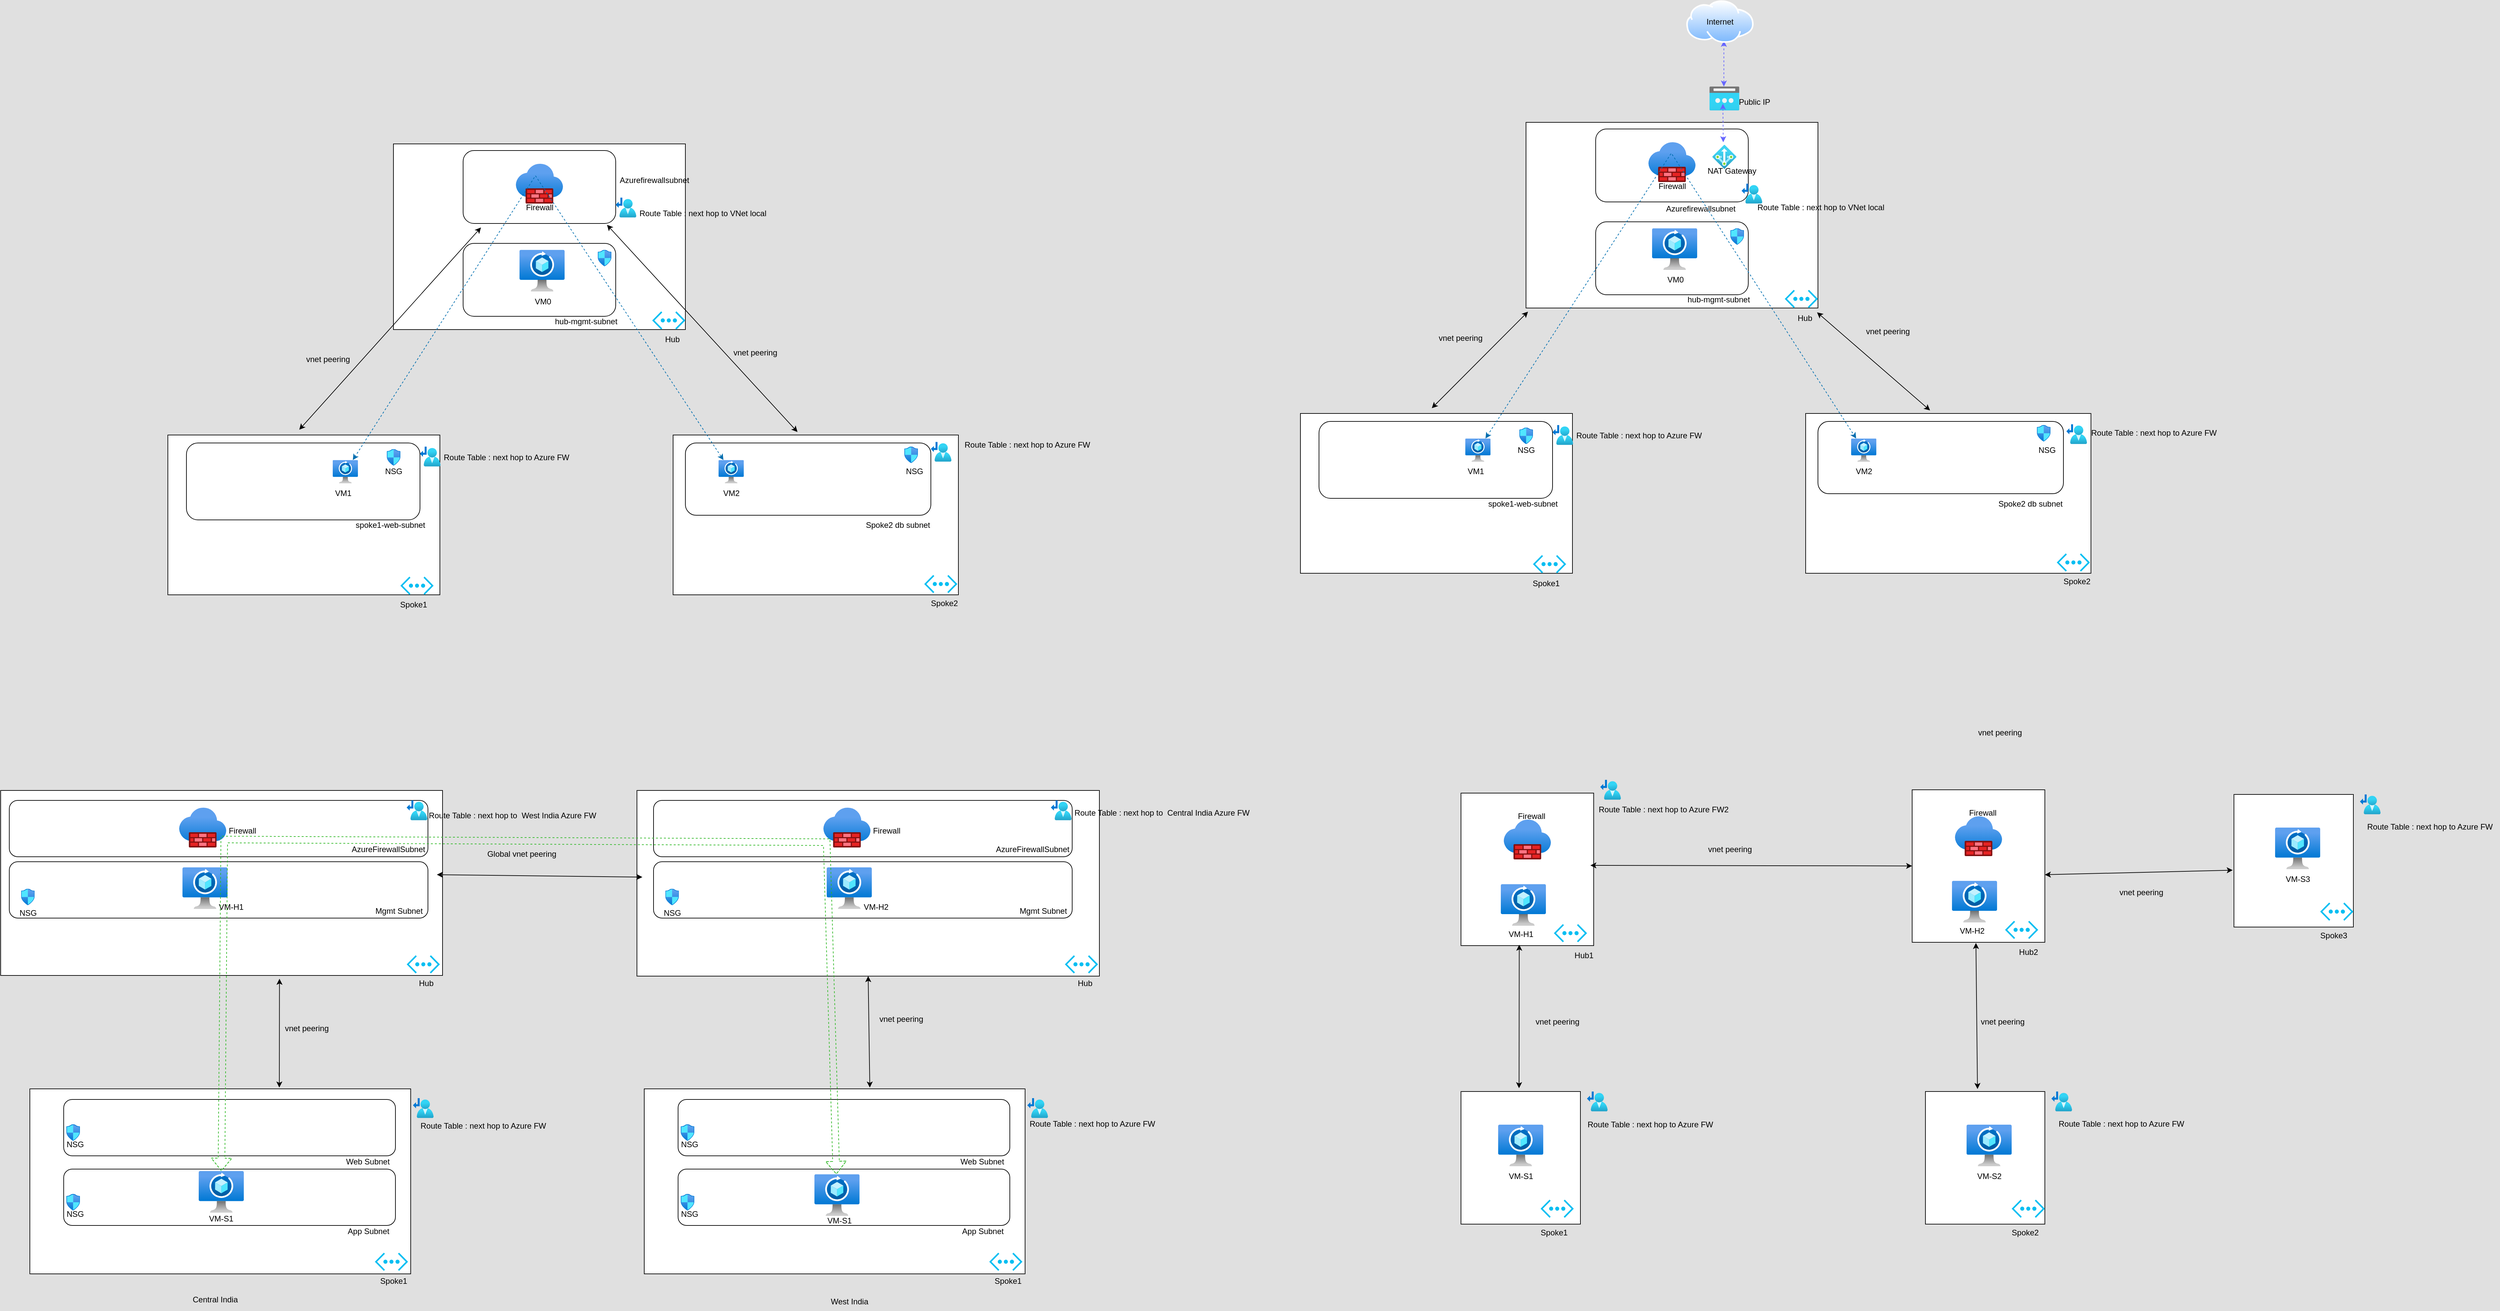 <mxfile pages="2">
    <diagram name="Page-1" id="FINQvvkT7ASy_IZGkksm">
        <mxGraphModel dx="1942" dy="1316" grid="0" gridSize="10" guides="1" tooltips="1" connect="1" arrows="1" fold="1" page="0" pageScale="1" pageWidth="850" pageHeight="1100" background="#E0E0E0" math="0" shadow="0">
            <root>
                <mxCell id="0"/>
                <mxCell id="1" parent="0"/>
                <mxCell id="THrjW_I-gWSEnR9kqggR-4" value="" style="rounded=0;whiteSpace=wrap;html=1;" parent="1" vertex="1">
                    <mxGeometry x="670" y="70" width="440" height="280" as="geometry"/>
                </mxCell>
                <mxCell id="THrjW_I-gWSEnR9kqggR-5" value="" style="verticalLabelPosition=bottom;html=1;verticalAlign=top;align=center;strokeColor=none;fillColor=#00BEF2;shape=mxgraph.azure.virtual_network;pointerEvents=1;" parent="1" vertex="1">
                    <mxGeometry x="1060" y="322.5" width="50" height="27.5" as="geometry"/>
                </mxCell>
                <mxCell id="THrjW_I-gWSEnR9kqggR-6" value="" style="rounded=0;whiteSpace=wrap;html=1;" parent="1" vertex="1">
                    <mxGeometry x="330" y="509" width="410" height="241" as="geometry"/>
                </mxCell>
                <mxCell id="THrjW_I-gWSEnR9kqggR-7" value="" style="rounded=0;whiteSpace=wrap;html=1;" parent="1" vertex="1">
                    <mxGeometry x="1091.49" y="509" width="430" height="241" as="geometry"/>
                </mxCell>
                <mxCell id="THrjW_I-gWSEnR9kqggR-9" value="" style="verticalLabelPosition=bottom;html=1;verticalAlign=top;align=center;strokeColor=none;fillColor=#00BEF2;shape=mxgraph.azure.virtual_network;pointerEvents=1;" parent="1" vertex="1">
                    <mxGeometry x="680.49" y="722.5" width="50" height="27.5" as="geometry"/>
                </mxCell>
                <mxCell id="THrjW_I-gWSEnR9kqggR-10" value="" style="verticalLabelPosition=bottom;html=1;verticalAlign=top;align=center;strokeColor=none;fillColor=#00BEF2;shape=mxgraph.azure.virtual_network;pointerEvents=1;" parent="1" vertex="1">
                    <mxGeometry x="1470" y="720" width="50" height="27.5" as="geometry"/>
                </mxCell>
                <mxCell id="THrjW_I-gWSEnR9kqggR-13" value="Spoke1" style="text;html=1;align=center;verticalAlign=middle;resizable=0;points=[];autosize=1;strokeColor=none;fillColor=none;" parent="1" vertex="1">
                    <mxGeometry x="670" y="750" width="60" height="30" as="geometry"/>
                </mxCell>
                <mxCell id="THrjW_I-gWSEnR9kqggR-14" value="Spoke2" style="text;html=1;align=center;verticalAlign=middle;resizable=0;points=[];autosize=1;strokeColor=none;fillColor=none;" parent="1" vertex="1">
                    <mxGeometry x="1470" y="747.5" width="60" height="30" as="geometry"/>
                </mxCell>
                <mxCell id="THrjW_I-gWSEnR9kqggR-15" value="Hub" style="text;html=1;align=center;verticalAlign=middle;resizable=0;points=[];autosize=1;strokeColor=none;fillColor=none;" parent="1" vertex="1">
                    <mxGeometry x="1064.99" y="350" width="50" height="30" as="geometry"/>
                </mxCell>
                <mxCell id="THrjW_I-gWSEnR9kqggR-16" value="" style="image;aspect=fixed;html=1;points=[];align=center;fontSize=12;image=img/lib/azure2/networking/Route_Tables.svg;" parent="1" vertex="1">
                    <mxGeometry x="710" y="526.45" width="30.97" height="30" as="geometry"/>
                </mxCell>
                <mxCell id="THrjW_I-gWSEnR9kqggR-17" value="Route Table : next hop to Azure FW" style="text;html=1;align=center;verticalAlign=middle;resizable=0;points=[];autosize=1;strokeColor=none;fillColor=none;" parent="1" vertex="1">
                    <mxGeometry x="735.49" y="527.7" width="210" height="30" as="geometry"/>
                </mxCell>
                <mxCell id="THrjW_I-gWSEnR9kqggR-18" value="" style="image;aspect=fixed;html=1;points=[];align=center;fontSize=12;image=img/lib/azure2/networking/Route_Tables.svg;" parent="1" vertex="1">
                    <mxGeometry x="1480" y="519.31" width="30.97" height="30" as="geometry"/>
                </mxCell>
                <mxCell id="THrjW_I-gWSEnR9kqggR-19" value="Route Table : next hop to Azure FW" style="text;html=1;align=center;verticalAlign=middle;resizable=0;points=[];autosize=1;strokeColor=none;fillColor=none;" parent="1" vertex="1">
                    <mxGeometry x="1520" y="509" width="210" height="30" as="geometry"/>
                </mxCell>
                <mxCell id="THrjW_I-gWSEnR9kqggR-21" value="" style="endArrow=classic;startArrow=classic;html=1;rounded=0;exitX=0.483;exitY=-0.033;exitDx=0;exitDy=0;entryX=0.117;entryY=1.055;entryDx=0;entryDy=0;entryPerimeter=0;exitPerimeter=0;" parent="1" source="THrjW_I-gWSEnR9kqggR-6" target="1yvpN1dtPfLGycB9VXmc-5" edge="1">
                    <mxGeometry width="50" height="50" relative="1" as="geometry">
                        <mxPoint x="455" y="240" as="sourcePoint"/>
                        <mxPoint x="824.686" y="178.98" as="targetPoint"/>
                    </mxGeometry>
                </mxCell>
                <mxCell id="THrjW_I-gWSEnR9kqggR-23" value="" style="endArrow=classic;startArrow=classic;html=1;rounded=0;exitX=0.436;exitY=-0.019;exitDx=0;exitDy=0;exitPerimeter=0;entryX=0.943;entryY=1.018;entryDx=0;entryDy=0;entryPerimeter=0;" parent="1" source="THrjW_I-gWSEnR9kqggR-7" target="1yvpN1dtPfLGycB9VXmc-5" edge="1">
                    <mxGeometry width="50" height="50" relative="1" as="geometry">
                        <mxPoint x="870" y="340" as="sourcePoint"/>
                        <mxPoint x="891" y="171.262" as="targetPoint"/>
                    </mxGeometry>
                </mxCell>
                <mxCell id="THrjW_I-gWSEnR9kqggR-28" value="vnet peering" style="text;html=1;align=center;verticalAlign=middle;resizable=0;points=[];autosize=1;strokeColor=none;fillColor=none;" parent="1" vertex="1">
                    <mxGeometry x="526.49" y="380" width="90" height="30" as="geometry"/>
                </mxCell>
                <mxCell id="THrjW_I-gWSEnR9kqggR-29" value="vnet peering" style="text;html=1;align=center;verticalAlign=middle;resizable=0;points=[];autosize=1;strokeColor=none;fillColor=none;" parent="1" vertex="1">
                    <mxGeometry x="1170" y="370" width="90" height="30" as="geometry"/>
                </mxCell>
                <mxCell id="PQdtKkO3cgLGlbnDm0M4-4" value="" style="rounded=0;whiteSpace=wrap;html=1;" parent="1" vertex="1">
                    <mxGeometry x="78" y="1045" width="666" height="279" as="geometry"/>
                </mxCell>
                <mxCell id="PQdtKkO3cgLGlbnDm0M4-5" value="" style="verticalLabelPosition=bottom;html=1;verticalAlign=top;align=center;strokeColor=none;fillColor=#00BEF2;shape=mxgraph.azure.virtual_network;pointerEvents=1;" parent="1" vertex="1">
                    <mxGeometry x="690" y="1293.5" width="50" height="27.5" as="geometry"/>
                </mxCell>
                <mxCell id="PQdtKkO3cgLGlbnDm0M4-6" value="" style="rounded=0;whiteSpace=wrap;html=1;" parent="1" vertex="1">
                    <mxGeometry x="122" y="1495" width="574" height="279" as="geometry"/>
                </mxCell>
                <mxCell id="PQdtKkO3cgLGlbnDm0M4-9" value="" style="verticalLabelPosition=bottom;html=1;verticalAlign=top;align=center;strokeColor=none;fillColor=#00BEF2;shape=mxgraph.azure.virtual_network;pointerEvents=1;" parent="1" vertex="1">
                    <mxGeometry x="642" y="1742" width="50" height="27.5" as="geometry"/>
                </mxCell>
                <mxCell id="PQdtKkO3cgLGlbnDm0M4-13" value="Spoke1" style="text;html=1;align=center;verticalAlign=middle;resizable=0;points=[];autosize=1;strokeColor=none;fillColor=none;" parent="1" vertex="1">
                    <mxGeometry x="640.24" y="1769.5" width="60" height="30" as="geometry"/>
                </mxCell>
                <mxCell id="PQdtKkO3cgLGlbnDm0M4-15" value="Hub" style="text;html=1;align=center;verticalAlign=middle;resizable=0;points=[];autosize=1;strokeColor=none;fillColor=none;" parent="1" vertex="1">
                    <mxGeometry x="699" y="1323" width="40" height="26" as="geometry"/>
                </mxCell>
                <mxCell id="PQdtKkO3cgLGlbnDm0M4-16" value="" style="image;aspect=fixed;html=1;points=[];align=center;fontSize=12;image=img/lib/azure2/networking/Route_Tables.svg;" parent="1" vertex="1">
                    <mxGeometry x="699.52" y="1509" width="30.97" height="30" as="geometry"/>
                </mxCell>
                <mxCell id="PQdtKkO3cgLGlbnDm0M4-17" value="Route Table : next hop to Azure FW" style="text;html=1;align=center;verticalAlign=middle;resizable=0;points=[];autosize=1;strokeColor=none;fillColor=none;" parent="1" vertex="1">
                    <mxGeometry x="699.52" y="1536" width="210" height="30" as="geometry"/>
                </mxCell>
                <mxCell id="PQdtKkO3cgLGlbnDm0M4-19" value="Route Table : next hop to Azure FW" style="text;html=1;align=center;verticalAlign=middle;resizable=0;points=[];autosize=1;strokeColor=none;fillColor=none;" parent="1" vertex="1">
                    <mxGeometry x="1618" y="1533.4" width="210" height="30" as="geometry"/>
                </mxCell>
                <mxCell id="PQdtKkO3cgLGlbnDm0M4-20" value="" style="endArrow=classic;startArrow=classic;html=1;rounded=0;entryX=0.631;entryY=1.018;entryDx=0;entryDy=0;entryPerimeter=0;" parent="1" target="PQdtKkO3cgLGlbnDm0M4-4" edge="1">
                    <mxGeometry width="50" height="50" relative="1" as="geometry">
                        <mxPoint x="498" y="1493" as="sourcePoint"/>
                        <mxPoint x="429" y="1295" as="targetPoint"/>
                        <Array as="points">
                            <mxPoint x="498" y="1493"/>
                        </Array>
                    </mxGeometry>
                </mxCell>
                <mxCell id="PQdtKkO3cgLGlbnDm0M4-21" value="" style="endArrow=classic;startArrow=classic;html=1;rounded=0;entryX=0.5;entryY=1;entryDx=0;entryDy=0;" parent="1" target="PQdtKkO3cgLGlbnDm0M4-29" edge="1">
                    <mxGeometry width="50" height="50" relative="1" as="geometry">
                        <mxPoint x="1388" y="1493" as="sourcePoint"/>
                        <mxPoint x="540.49" y="1115" as="targetPoint"/>
                    </mxGeometry>
                </mxCell>
                <mxCell id="PQdtKkO3cgLGlbnDm0M4-24" value="vnet peering" style="text;html=1;align=center;verticalAlign=middle;resizable=0;points=[];autosize=1;strokeColor=none;fillColor=none;" parent="1" vertex="1">
                    <mxGeometry x="494" y="1389" width="90" height="30" as="geometry"/>
                </mxCell>
                <mxCell id="PQdtKkO3cgLGlbnDm0M4-25" value="vnet peering" style="text;html=1;align=center;verticalAlign=middle;resizable=0;points=[];autosize=1;strokeColor=none;fillColor=none;" parent="1" vertex="1">
                    <mxGeometry x="1390" y="1375" width="90" height="30" as="geometry"/>
                </mxCell>
                <mxCell id="PQdtKkO3cgLGlbnDm0M4-29" value="" style="rounded=0;whiteSpace=wrap;html=1;" parent="1" vertex="1">
                    <mxGeometry x="1037" y="1045" width="697" height="280" as="geometry"/>
                </mxCell>
                <mxCell id="PQdtKkO3cgLGlbnDm0M4-30" value="" style="verticalLabelPosition=bottom;html=1;verticalAlign=top;align=center;strokeColor=none;fillColor=#00BEF2;shape=mxgraph.azure.virtual_network;pointerEvents=1;" parent="1" vertex="1">
                    <mxGeometry x="1682" y="1293.5" width="50" height="27.5" as="geometry"/>
                </mxCell>
                <mxCell id="PQdtKkO3cgLGlbnDm0M4-35" value="" style="endArrow=classic;startArrow=classic;html=1;rounded=0;entryX=0.975;entryY=0.474;entryDx=0;entryDy=0;entryPerimeter=0;" parent="1" edge="1">
                    <mxGeometry width="50" height="50" relative="1" as="geometry">
                        <mxPoint x="1045.14" y="1175.644" as="sourcePoint"/>
                        <mxPoint x="735.49" y="1171.996" as="targetPoint"/>
                    </mxGeometry>
                </mxCell>
                <mxCell id="PQdtKkO3cgLGlbnDm0M4-36" value="Global vnet peering" style="text;html=1;align=center;verticalAlign=middle;resizable=0;points=[];autosize=1;strokeColor=none;fillColor=none;" parent="1" vertex="1">
                    <mxGeometry x="802" y="1128" width="122" height="26" as="geometry"/>
                </mxCell>
                <mxCell id="PQdtKkO3cgLGlbnDm0M4-37" value="Hub" style="text;html=1;align=center;verticalAlign=middle;resizable=0;points=[];autosize=1;strokeColor=none;fillColor=none;" parent="1" vertex="1">
                    <mxGeometry x="1691.97" y="1323" width="40" height="26" as="geometry"/>
                </mxCell>
                <mxCell id="PQdtKkO3cgLGlbnDm0M4-40" value="Central India" style="text;html=1;align=center;verticalAlign=middle;resizable=0;points=[];autosize=1;strokeColor=none;fillColor=none;" parent="1" vertex="1">
                    <mxGeometry x="358.49" y="1799.5" width="86" height="26" as="geometry"/>
                </mxCell>
                <mxCell id="PQdtKkO3cgLGlbnDm0M4-41" value="West India" style="text;html=1;align=center;verticalAlign=middle;resizable=0;points=[];autosize=1;strokeColor=none;fillColor=none;" parent="1" vertex="1">
                    <mxGeometry x="1320" y="1803" width="74" height="26" as="geometry"/>
                </mxCell>
                <mxCell id="PQdtKkO3cgLGlbnDm0M4-42" value="" style="rounded=0;whiteSpace=wrap;html=1;" parent="1" vertex="1">
                    <mxGeometry x="2279" y="1049" width="200" height="230" as="geometry"/>
                </mxCell>
                <mxCell id="PQdtKkO3cgLGlbnDm0M4-43" value="" style="verticalLabelPosition=bottom;html=1;verticalAlign=top;align=center;strokeColor=none;fillColor=#00BEF2;shape=mxgraph.azure.virtual_network;pointerEvents=1;" parent="1" vertex="1">
                    <mxGeometry x="2419" y="1246.5" width="50" height="27.5" as="geometry"/>
                </mxCell>
                <mxCell id="PQdtKkO3cgLGlbnDm0M4-44" value="" style="rounded=0;whiteSpace=wrap;html=1;" parent="1" vertex="1">
                    <mxGeometry x="2279" y="1499" width="180" height="200" as="geometry"/>
                </mxCell>
                <mxCell id="PQdtKkO3cgLGlbnDm0M4-45" value="" style="rounded=0;whiteSpace=wrap;html=1;" parent="1" vertex="1">
                    <mxGeometry x="2979" y="1499" width="180" height="200" as="geometry"/>
                </mxCell>
                <mxCell id="PQdtKkO3cgLGlbnDm0M4-46" value="" style="image;aspect=fixed;html=1;points=[];align=center;fontSize=12;image=img/lib/azure2/networking/Firewalls.svg;" parent="1" vertex="1">
                    <mxGeometry x="2343.5" y="1089" width="71" height="60" as="geometry"/>
                </mxCell>
                <mxCell id="PQdtKkO3cgLGlbnDm0M4-47" value="" style="verticalLabelPosition=bottom;html=1;verticalAlign=top;align=center;strokeColor=none;fillColor=#00BEF2;shape=mxgraph.azure.virtual_network;pointerEvents=1;" parent="1" vertex="1">
                    <mxGeometry x="2399" y="1662" width="50" height="27.5" as="geometry"/>
                </mxCell>
                <mxCell id="PQdtKkO3cgLGlbnDm0M4-48" value="" style="verticalLabelPosition=bottom;html=1;verticalAlign=top;align=center;strokeColor=none;fillColor=#00BEF2;shape=mxgraph.azure.virtual_network;pointerEvents=1;" parent="1" vertex="1">
                    <mxGeometry x="3109" y="1662" width="50" height="27.5" as="geometry"/>
                </mxCell>
                <mxCell id="PQdtKkO3cgLGlbnDm0M4-49" value="" style="image;aspect=fixed;html=1;points=[];align=center;fontSize=12;image=img/lib/azure2/networking/Spot_VM.svg;" parent="1" vertex="1">
                    <mxGeometry x="2335" y="1549" width="68" height="62.8" as="geometry"/>
                </mxCell>
                <mxCell id="PQdtKkO3cgLGlbnDm0M4-50" value="" style="image;aspect=fixed;html=1;points=[];align=center;fontSize=12;image=img/lib/azure2/networking/Spot_VM.svg;" parent="1" vertex="1">
                    <mxGeometry x="3041" y="1549" width="68" height="62.8" as="geometry"/>
                </mxCell>
                <mxCell id="PQdtKkO3cgLGlbnDm0M4-51" value="Spoke1" style="text;html=1;align=center;verticalAlign=middle;resizable=0;points=[];autosize=1;strokeColor=none;fillColor=none;" parent="1" vertex="1">
                    <mxGeometry x="2389" y="1697" width="60" height="30" as="geometry"/>
                </mxCell>
                <mxCell id="PQdtKkO3cgLGlbnDm0M4-52" value="Spoke2" style="text;html=1;align=center;verticalAlign=middle;resizable=0;points=[];autosize=1;strokeColor=none;fillColor=none;" parent="1" vertex="1">
                    <mxGeometry x="3099" y="1697" width="60" height="30" as="geometry"/>
                </mxCell>
                <mxCell id="PQdtKkO3cgLGlbnDm0M4-53" value="Hub1" style="text;html=1;align=center;verticalAlign=middle;resizable=0;points=[];autosize=1;strokeColor=none;fillColor=none;" parent="1" vertex="1">
                    <mxGeometry x="2439" y="1279" width="50" height="30" as="geometry"/>
                </mxCell>
                <mxCell id="PQdtKkO3cgLGlbnDm0M4-54" value="" style="image;aspect=fixed;html=1;points=[];align=center;fontSize=12;image=img/lib/azure2/networking/Route_Tables.svg;" parent="1" vertex="1">
                    <mxGeometry x="2469" y="1499" width="30.97" height="30" as="geometry"/>
                </mxCell>
                <mxCell id="PQdtKkO3cgLGlbnDm0M4-55" value="Route Table : next hop to Azure FW" style="text;html=1;align=center;verticalAlign=middle;resizable=0;points=[];autosize=1;strokeColor=none;fillColor=none;" parent="1" vertex="1">
                    <mxGeometry x="2458.51" y="1534" width="210" height="30" as="geometry"/>
                </mxCell>
                <mxCell id="PQdtKkO3cgLGlbnDm0M4-56" value="" style="image;aspect=fixed;html=1;points=[];align=center;fontSize=12;image=img/lib/azure2/networking/Route_Tables.svg;" parent="1" vertex="1">
                    <mxGeometry x="3169" y="1499" width="30.97" height="30" as="geometry"/>
                </mxCell>
                <mxCell id="PQdtKkO3cgLGlbnDm0M4-57" value="Route Table : next hop to Azure FW" style="text;html=1;align=center;verticalAlign=middle;resizable=0;points=[];autosize=1;strokeColor=none;fillColor=none;" parent="1" vertex="1">
                    <mxGeometry x="3169" y="1533" width="210" height="30" as="geometry"/>
                </mxCell>
                <mxCell id="PQdtKkO3cgLGlbnDm0M4-58" value="" style="endArrow=classic;startArrow=classic;html=1;rounded=0;entryX=0.472;entryY=1.039;entryDx=0;entryDy=0;entryPerimeter=0;" parent="1" target="PQdtKkO3cgLGlbnDm0M4-65" edge="1">
                    <mxGeometry width="50" height="50" relative="1" as="geometry">
                        <mxPoint x="2366.51" y="1494" as="sourcePoint"/>
                        <mxPoint x="2354" y="1129" as="targetPoint"/>
                    </mxGeometry>
                </mxCell>
                <mxCell id="PQdtKkO3cgLGlbnDm0M4-59" value="" style="endArrow=classic;startArrow=classic;html=1;rounded=0;exitX=0.436;exitY=-0.019;exitDx=0;exitDy=0;exitPerimeter=0;entryX=0.61;entryY=1.117;entryDx=0;entryDy=0;entryPerimeter=0;" parent="1" source="PQdtKkO3cgLGlbnDm0M4-45" target="PQdtKkO3cgLGlbnDm0M4-71" edge="1">
                    <mxGeometry width="50" height="50" relative="1" as="geometry">
                        <mxPoint x="2399" y="1319" as="sourcePoint"/>
                        <mxPoint x="2499" y="1119" as="targetPoint"/>
                    </mxGeometry>
                </mxCell>
                <mxCell id="PQdtKkO3cgLGlbnDm0M4-60" value="VM-S1" style="text;html=1;align=center;verticalAlign=middle;resizable=0;points=[];autosize=1;strokeColor=none;fillColor=none;" parent="1" vertex="1">
                    <mxGeometry x="2339" y="1611.8" width="60" height="30" as="geometry"/>
                </mxCell>
                <mxCell id="PQdtKkO3cgLGlbnDm0M4-61" value="VM-S2" style="text;html=1;align=center;verticalAlign=middle;resizable=0;points=[];autosize=1;strokeColor=none;fillColor=none;" parent="1" vertex="1">
                    <mxGeometry x="3045" y="1611.8" width="60" height="30" as="geometry"/>
                </mxCell>
                <mxCell id="PQdtKkO3cgLGlbnDm0M4-62" value="vnet peering" style="text;html=1;align=center;verticalAlign=middle;resizable=0;points=[];autosize=1;strokeColor=none;fillColor=none;" parent="1" vertex="1">
                    <mxGeometry x="2378.51" y="1379" width="90" height="30" as="geometry"/>
                </mxCell>
                <mxCell id="PQdtKkO3cgLGlbnDm0M4-63" value="vnet peering" style="text;html=1;align=center;verticalAlign=middle;resizable=0;points=[];autosize=1;strokeColor=none;fillColor=none;" parent="1" vertex="1">
                    <mxGeometry x="3050" y="1379" width="90" height="30" as="geometry"/>
                </mxCell>
                <mxCell id="PQdtKkO3cgLGlbnDm0M4-64" value="" style="image;aspect=fixed;html=1;points=[];align=center;fontSize=12;image=img/lib/azure2/networking/Spot_VM.svg;" parent="1" vertex="1">
                    <mxGeometry x="2339" y="1186.2" width="68" height="62.8" as="geometry"/>
                </mxCell>
                <mxCell id="PQdtKkO3cgLGlbnDm0M4-65" value="VM-H1" style="text;html=1;align=center;verticalAlign=middle;resizable=0;points=[];autosize=1;strokeColor=none;fillColor=none;" parent="1" vertex="1">
                    <mxGeometry x="2338.5" y="1246.5" width="60" height="30" as="geometry"/>
                </mxCell>
                <mxCell id="PQdtKkO3cgLGlbnDm0M4-66" value="Firewall" style="text;html=1;align=center;verticalAlign=middle;resizable=0;points=[];autosize=1;strokeColor=none;fillColor=none;" parent="1" vertex="1">
                    <mxGeometry x="2354.5" y="1069" width="60" height="30" as="geometry"/>
                </mxCell>
                <mxCell id="PQdtKkO3cgLGlbnDm0M4-67" value="" style="rounded=0;whiteSpace=wrap;html=1;" parent="1" vertex="1">
                    <mxGeometry x="2959" y="1044" width="200" height="230" as="geometry"/>
                </mxCell>
                <mxCell id="PQdtKkO3cgLGlbnDm0M4-68" value="" style="verticalLabelPosition=bottom;html=1;verticalAlign=top;align=center;strokeColor=none;fillColor=#00BEF2;shape=mxgraph.azure.virtual_network;pointerEvents=1;" parent="1" vertex="1">
                    <mxGeometry x="3099" y="1241.5" width="50" height="27.5" as="geometry"/>
                </mxCell>
                <mxCell id="PQdtKkO3cgLGlbnDm0M4-69" value="" style="image;aspect=fixed;html=1;points=[];align=center;fontSize=12;image=img/lib/azure2/networking/Firewalls.svg;" parent="1" vertex="1">
                    <mxGeometry x="3023.5" y="1084" width="71" height="60" as="geometry"/>
                </mxCell>
                <mxCell id="PQdtKkO3cgLGlbnDm0M4-70" value="" style="image;aspect=fixed;html=1;points=[];align=center;fontSize=12;image=img/lib/azure2/networking/Spot_VM.svg;" parent="1" vertex="1">
                    <mxGeometry x="3019" y="1181.2" width="68" height="62.8" as="geometry"/>
                </mxCell>
                <mxCell id="PQdtKkO3cgLGlbnDm0M4-71" value="VM-H2" style="text;html=1;align=center;verticalAlign=middle;resizable=0;points=[];autosize=1;strokeColor=none;fillColor=none;" parent="1" vertex="1">
                    <mxGeometry x="3018.5" y="1241.5" width="60" height="30" as="geometry"/>
                </mxCell>
                <mxCell id="PQdtKkO3cgLGlbnDm0M4-72" value="Firewall" style="text;html=1;align=center;verticalAlign=middle;resizable=0;points=[];autosize=1;strokeColor=none;fillColor=none;" parent="1" vertex="1">
                    <mxGeometry x="3034.5" y="1064" width="60" height="30" as="geometry"/>
                </mxCell>
                <mxCell id="PQdtKkO3cgLGlbnDm0M4-73" value="" style="endArrow=classic;startArrow=classic;html=1;rounded=0;entryX=0.975;entryY=0.474;entryDx=0;entryDy=0;entryPerimeter=0;" parent="1" source="PQdtKkO3cgLGlbnDm0M4-67" target="PQdtKkO3cgLGlbnDm0M4-42" edge="1">
                    <mxGeometry width="50" height="50" relative="1" as="geometry">
                        <mxPoint x="2069" y="1509" as="sourcePoint"/>
                        <mxPoint x="2489" y="1158" as="targetPoint"/>
                    </mxGeometry>
                </mxCell>
                <mxCell id="PQdtKkO3cgLGlbnDm0M4-74" value="vnet peering" style="text;html=1;align=center;verticalAlign=middle;resizable=0;points=[];autosize=1;strokeColor=none;fillColor=none;" parent="1" vertex="1">
                    <mxGeometry x="2639" y="1119" width="90" height="30" as="geometry"/>
                </mxCell>
                <mxCell id="PQdtKkO3cgLGlbnDm0M4-75" value="Hub2" style="text;html=1;align=center;verticalAlign=middle;resizable=0;points=[];autosize=1;strokeColor=none;fillColor=none;" parent="1" vertex="1">
                    <mxGeometry x="3109" y="1274" width="50" height="30" as="geometry"/>
                </mxCell>
                <mxCell id="PQdtKkO3cgLGlbnDm0M4-76" value="Route Table : next hop to Azure FW2" style="text;html=1;align=center;verticalAlign=middle;resizable=0;points=[];autosize=1;strokeColor=none;fillColor=none;" parent="1" vertex="1">
                    <mxGeometry x="2474" y="1059" width="220" height="30" as="geometry"/>
                </mxCell>
                <mxCell id="PQdtKkO3cgLGlbnDm0M4-77" value="" style="image;aspect=fixed;html=1;points=[];align=center;fontSize=12;image=img/lib/azure2/networking/Route_Tables.svg;" parent="1" vertex="1">
                    <mxGeometry x="2489" y="1029" width="30.97" height="30" as="geometry"/>
                </mxCell>
                <mxCell id="PQdtKkO3cgLGlbnDm0M4-78" value="" style="rounded=0;whiteSpace=wrap;html=1;" parent="1" vertex="1">
                    <mxGeometry x="3444" y="1051" width="180" height="200" as="geometry"/>
                </mxCell>
                <mxCell id="PQdtKkO3cgLGlbnDm0M4-79" value="" style="verticalLabelPosition=bottom;html=1;verticalAlign=top;align=center;strokeColor=none;fillColor=#00BEF2;shape=mxgraph.azure.virtual_network;pointerEvents=1;" parent="1" vertex="1">
                    <mxGeometry x="3574" y="1214" width="50" height="27.5" as="geometry"/>
                </mxCell>
                <mxCell id="PQdtKkO3cgLGlbnDm0M4-80" value="" style="image;aspect=fixed;html=1;points=[];align=center;fontSize=12;image=img/lib/azure2/networking/Spot_VM.svg;" parent="1" vertex="1">
                    <mxGeometry x="3506" y="1101" width="68" height="62.8" as="geometry"/>
                </mxCell>
                <mxCell id="PQdtKkO3cgLGlbnDm0M4-81" value="Spoke3" style="text;html=1;align=center;verticalAlign=middle;resizable=0;points=[];autosize=1;strokeColor=none;fillColor=none;" parent="1" vertex="1">
                    <mxGeometry x="3564" y="1249" width="60" height="30" as="geometry"/>
                </mxCell>
                <mxCell id="PQdtKkO3cgLGlbnDm0M4-82" value="" style="image;aspect=fixed;html=1;points=[];align=center;fontSize=12;image=img/lib/azure2/networking/Route_Tables.svg;" parent="1" vertex="1">
                    <mxGeometry x="3634" y="1051" width="30.97" height="30" as="geometry"/>
                </mxCell>
                <mxCell id="PQdtKkO3cgLGlbnDm0M4-83" value="Route Table : next hop to Azure FW" style="text;html=1;align=center;verticalAlign=middle;resizable=0;points=[];autosize=1;strokeColor=none;fillColor=none;" parent="1" vertex="1">
                    <mxGeometry x="3634" y="1085" width="210" height="30" as="geometry"/>
                </mxCell>
                <mxCell id="PQdtKkO3cgLGlbnDm0M4-84" value="VM-S3" style="text;html=1;align=center;verticalAlign=middle;resizable=0;points=[];autosize=1;strokeColor=none;fillColor=none;" parent="1" vertex="1">
                    <mxGeometry x="3510" y="1163.8" width="60" height="30" as="geometry"/>
                </mxCell>
                <mxCell id="PQdtKkO3cgLGlbnDm0M4-85" value="vnet peering" style="text;html=1;align=center;verticalAlign=middle;resizable=0;points=[];autosize=1;strokeColor=none;fillColor=none;" parent="1" vertex="1">
                    <mxGeometry x="3046" y="943" width="90" height="30" as="geometry"/>
                </mxCell>
                <mxCell id="PQdtKkO3cgLGlbnDm0M4-86" value="" style="endArrow=classic;startArrow=classic;html=1;rounded=0;entryX=0.984;entryY=0.569;entryDx=0;entryDy=0;entryPerimeter=0;" parent="1" edge="1">
                    <mxGeometry width="50" height="50" relative="1" as="geometry">
                        <mxPoint x="3442.2" y="1165.2" as="sourcePoint"/>
                        <mxPoint x="3159.0" y="1172.07" as="targetPoint"/>
                    </mxGeometry>
                </mxCell>
                <mxCell id="PQdtKkO3cgLGlbnDm0M4-87" value="vnet peering" style="text;html=1;align=center;verticalAlign=middle;resizable=0;points=[];autosize=1;strokeColor=none;fillColor=none;" parent="1" vertex="1">
                    <mxGeometry x="3259" y="1184" width="90" height="30" as="geometry"/>
                </mxCell>
                <mxCell id="1yvpN1dtPfLGycB9VXmc-2" value="" style="rounded=1;whiteSpace=wrap;html=1;" parent="1" vertex="1">
                    <mxGeometry x="775" y="220" width="230" height="110" as="geometry"/>
                </mxCell>
                <mxCell id="1yvpN1dtPfLGycB9VXmc-3" value="" style="image;aspect=fixed;html=1;points=[];align=center;fontSize=12;image=img/lib/azure2/networking/Spot_VM.svg;" parent="1" vertex="1">
                    <mxGeometry x="860" y="229.7" width="68" height="62.8" as="geometry"/>
                </mxCell>
                <mxCell id="1yvpN1dtPfLGycB9VXmc-4" value="VM0" style="text;html=1;align=center;verticalAlign=middle;resizable=0;points=[];autosize=1;strokeColor=none;fillColor=none;" parent="1" vertex="1">
                    <mxGeometry x="870" y="292.5" width="50" height="30" as="geometry"/>
                </mxCell>
                <mxCell id="1yvpN1dtPfLGycB9VXmc-5" value="" style="rounded=1;whiteSpace=wrap;html=1;" parent="1" vertex="1">
                    <mxGeometry x="775" y="80" width="230" height="110" as="geometry"/>
                </mxCell>
                <mxCell id="1yvpN1dtPfLGycB9VXmc-6" value="" style="image;aspect=fixed;html=1;points=[];align=center;fontSize=12;image=img/lib/azure2/networking/Firewalls.svg;" parent="1" vertex="1">
                    <mxGeometry x="854.5" y="100" width="71" height="60" as="geometry"/>
                </mxCell>
                <mxCell id="1yvpN1dtPfLGycB9VXmc-7" value="Firewall" style="text;html=1;align=center;verticalAlign=middle;resizable=0;points=[];autosize=1;strokeColor=none;fillColor=none;" parent="1" vertex="1">
                    <mxGeometry x="860" y="151" width="60" height="30" as="geometry"/>
                </mxCell>
                <mxCell id="1yvpN1dtPfLGycB9VXmc-8" value="Azurefirewallsubnet" style="text;html=1;align=center;verticalAlign=middle;resizable=0;points=[];autosize=1;strokeColor=none;fillColor=none;" parent="1" vertex="1">
                    <mxGeometry x="998.49" y="110" width="130" height="30" as="geometry"/>
                </mxCell>
                <mxCell id="1yvpN1dtPfLGycB9VXmc-9" value="hub-mgmt-subnet" style="text;html=1;align=center;verticalAlign=middle;resizable=0;points=[];autosize=1;strokeColor=none;fillColor=none;" parent="1" vertex="1">
                    <mxGeometry x="900.49" y="322.5" width="120" height="30" as="geometry"/>
                </mxCell>
                <mxCell id="1yvpN1dtPfLGycB9VXmc-10" value="" style="rounded=1;whiteSpace=wrap;html=1;" parent="1" vertex="1">
                    <mxGeometry x="1110" y="520.96" width="370" height="109.04" as="geometry"/>
                </mxCell>
                <mxCell id="1yvpN1dtPfLGycB9VXmc-11" value="" style="image;aspect=fixed;html=1;points=[];align=center;fontSize=12;image=img/lib/azure2/networking/Spot_VM.svg;" parent="1" vertex="1">
                    <mxGeometry x="1160" y="546.76" width="38" height="35.09" as="geometry"/>
                </mxCell>
                <mxCell id="1yvpN1dtPfLGycB9VXmc-12" value="VM2" style="text;html=1;align=center;verticalAlign=middle;resizable=0;points=[];autosize=1;strokeColor=none;fillColor=none;" parent="1" vertex="1">
                    <mxGeometry x="1154" y="581.85" width="50" height="30" as="geometry"/>
                </mxCell>
                <mxCell id="1yvpN1dtPfLGycB9VXmc-13" value="spoke1-web-subnet" style="text;html=1;align=center;verticalAlign=middle;resizable=0;points=[];autosize=1;strokeColor=none;fillColor=none;" parent="1" vertex="1">
                    <mxGeometry x="600.49" y="630" width="130" height="30" as="geometry"/>
                </mxCell>
                <mxCell id="1yvpN1dtPfLGycB9VXmc-14" value="Spoke2 db subnet" style="text;html=1;align=center;verticalAlign=middle;resizable=0;points=[];autosize=1;strokeColor=none;fillColor=none;" parent="1" vertex="1">
                    <mxGeometry x="1370" y="630" width="120" height="30" as="geometry"/>
                </mxCell>
                <mxCell id="1yvpN1dtPfLGycB9VXmc-16" value="" style="rounded=1;whiteSpace=wrap;html=1;" parent="1" vertex="1">
                    <mxGeometry x="357.99" y="520.96" width="352.01" height="116.09" as="geometry"/>
                </mxCell>
                <mxCell id="1yvpN1dtPfLGycB9VXmc-17" value="" style="image;aspect=fixed;html=1;points=[];align=center;fontSize=12;image=img/lib/azure2/networking/Spot_VM.svg;" parent="1" vertex="1">
                    <mxGeometry x="578.49" y="546.76" width="38" height="35.09" as="geometry"/>
                </mxCell>
                <mxCell id="1yvpN1dtPfLGycB9VXmc-18" value="VM1" style="text;html=1;align=center;verticalAlign=middle;resizable=0;points=[];autosize=1;strokeColor=none;fillColor=none;" parent="1" vertex="1">
                    <mxGeometry x="569" y="581.85" width="50" height="30" as="geometry"/>
                </mxCell>
                <mxCell id="1yvpN1dtPfLGycB9VXmc-19" value="" style="image;aspect=fixed;html=1;points=[];align=center;fontSize=12;image=img/lib/azure2/networking/Network_Security_Groups.svg;" parent="1" vertex="1">
                    <mxGeometry x="978" y="229.7" width="20.49" height="24.88" as="geometry"/>
                </mxCell>
                <mxCell id="1yvpN1dtPfLGycB9VXmc-20" value="" style="image;aspect=fixed;html=1;points=[];align=center;fontSize=12;image=img/lib/azure2/networking/Network_Security_Groups.svg;" parent="1" vertex="1">
                    <mxGeometry x="660" y="530.26" width="20.49" height="24.88" as="geometry"/>
                </mxCell>
                <mxCell id="1yvpN1dtPfLGycB9VXmc-22" value="" style="image;aspect=fixed;html=1;points=[];align=center;fontSize=12;image=img/lib/azure2/networking/Network_Security_Groups.svg;" parent="1" vertex="1">
                    <mxGeometry x="1440" y="526.45" width="20.49" height="24.88" as="geometry"/>
                </mxCell>
                <mxCell id="1yvpN1dtPfLGycB9VXmc-23" value="NSG" style="text;html=1;align=center;verticalAlign=middle;resizable=0;points=[];autosize=1;strokeColor=none;fillColor=none;" parent="1" vertex="1">
                    <mxGeometry x="645.24" y="549.31" width="50" height="30" as="geometry"/>
                </mxCell>
                <mxCell id="1yvpN1dtPfLGycB9VXmc-24" value="NSG" style="text;html=1;align=center;verticalAlign=middle;resizable=0;points=[];autosize=1;strokeColor=none;fillColor=none;" parent="1" vertex="1">
                    <mxGeometry x="1430" y="549.31" width="50" height="30" as="geometry"/>
                </mxCell>
                <mxCell id="1yvpN1dtPfLGycB9VXmc-25" value="" style="image;aspect=fixed;html=1;points=[];align=center;fontSize=12;image=img/lib/azure2/networking/Route_Tables.svg;" parent="1" vertex="1">
                    <mxGeometry x="1005" y="151.0" width="30.97" height="30" as="geometry"/>
                </mxCell>
                <mxCell id="1yvpN1dtPfLGycB9VXmc-26" value="Route Table : next hop to VNet local" style="text;html=1;align=center;verticalAlign=middle;resizable=0;points=[];autosize=1;strokeColor=none;fillColor=none;" parent="1" vertex="1">
                    <mxGeometry x="1031.46" y="160" width="210" height="30" as="geometry"/>
                </mxCell>
                <mxCell id="6odnYr94FKL5fukZAcWo-1" value="" style="rounded=1;whiteSpace=wrap;html=1;" parent="1" vertex="1">
                    <mxGeometry x="173" y="1511" width="500" height="85" as="geometry"/>
                </mxCell>
                <mxCell id="6odnYr94FKL5fukZAcWo-2" value="" style="image;aspect=fixed;html=1;points=[];align=center;fontSize=12;image=img/lib/azure2/networking/Network_Security_Groups.svg;" parent="1" vertex="1">
                    <mxGeometry x="177" y="1548.56" width="20.49" height="24.88" as="geometry"/>
                </mxCell>
                <mxCell id="6odnYr94FKL5fukZAcWo-3" value="NSG" style="text;html=1;align=center;verticalAlign=middle;resizable=0;points=[];autosize=1;strokeColor=none;fillColor=none;" parent="1" vertex="1">
                    <mxGeometry x="168" y="1566" width="44" height="26" as="geometry"/>
                </mxCell>
                <mxCell id="6odnYr94FKL5fukZAcWo-6" value="Web Subnet" style="text;html=1;align=center;verticalAlign=middle;resizable=0;points=[];autosize=1;strokeColor=none;fillColor=none;" parent="1" vertex="1">
                    <mxGeometry x="589" y="1592" width="84" height="26" as="geometry"/>
                </mxCell>
                <mxCell id="6odnYr94FKL5fukZAcWo-8" value="" style="rounded=1;whiteSpace=wrap;html=1;" parent="1" vertex="1">
                    <mxGeometry x="173" y="1616" width="500" height="85" as="geometry"/>
                </mxCell>
                <mxCell id="6odnYr94FKL5fukZAcWo-9" value="" style="image;aspect=fixed;html=1;points=[];align=center;fontSize=12;image=img/lib/azure2/networking/Network_Security_Groups.svg;" parent="1" vertex="1">
                    <mxGeometry x="177" y="1653.56" width="20.49" height="24.88" as="geometry"/>
                </mxCell>
                <mxCell id="6odnYr94FKL5fukZAcWo-10" value="NSG" style="text;html=1;align=center;verticalAlign=middle;resizable=0;points=[];autosize=1;strokeColor=none;fillColor=none;" parent="1" vertex="1">
                    <mxGeometry x="168" y="1671" width="44" height="26" as="geometry"/>
                </mxCell>
                <mxCell id="6odnYr94FKL5fukZAcWo-12" value="VM-S1" style="text;html=1;align=center;verticalAlign=middle;resizable=0;points=[];autosize=1;strokeColor=none;fillColor=none;" parent="1" vertex="1">
                    <mxGeometry x="380.49" y="1676" width="60" height="30" as="geometry"/>
                </mxCell>
                <mxCell id="6odnYr94FKL5fukZAcWo-13" value="App Subnet" style="text;html=1;align=center;verticalAlign=middle;resizable=0;points=[];autosize=1;strokeColor=none;fillColor=none;" parent="1" vertex="1">
                    <mxGeometry x="591" y="1697" width="81" height="26" as="geometry"/>
                </mxCell>
                <mxCell id="6odnYr94FKL5fukZAcWo-14" value="" style="rounded=0;whiteSpace=wrap;html=1;" parent="1" vertex="1">
                    <mxGeometry x="1048" y="1495" width="574" height="279" as="geometry"/>
                </mxCell>
                <mxCell id="6odnYr94FKL5fukZAcWo-15" value="" style="verticalLabelPosition=bottom;html=1;verticalAlign=top;align=center;strokeColor=none;fillColor=#00BEF2;shape=mxgraph.azure.virtual_network;pointerEvents=1;" parent="1" vertex="1">
                    <mxGeometry x="1568" y="1742" width="50" height="27.5" as="geometry"/>
                </mxCell>
                <mxCell id="6odnYr94FKL5fukZAcWo-16" value="Spoke1" style="text;html=1;align=center;verticalAlign=middle;resizable=0;points=[];autosize=1;strokeColor=none;fillColor=none;" parent="1" vertex="1">
                    <mxGeometry x="1566.24" y="1769.5" width="60" height="30" as="geometry"/>
                </mxCell>
                <mxCell id="6odnYr94FKL5fukZAcWo-17" value="" style="image;aspect=fixed;html=1;points=[];align=center;fontSize=12;image=img/lib/azure2/networking/Route_Tables.svg;" parent="1" vertex="1">
                    <mxGeometry x="1625.52" y="1509" width="30.97" height="30" as="geometry"/>
                </mxCell>
                <mxCell id="6odnYr94FKL5fukZAcWo-18" value="" style="rounded=1;whiteSpace=wrap;html=1;" parent="1" vertex="1">
                    <mxGeometry x="1099" y="1511" width="500" height="85" as="geometry"/>
                </mxCell>
                <mxCell id="6odnYr94FKL5fukZAcWo-19" value="" style="image;aspect=fixed;html=1;points=[];align=center;fontSize=12;image=img/lib/azure2/networking/Network_Security_Groups.svg;" parent="1" vertex="1">
                    <mxGeometry x="1103" y="1548.56" width="20.49" height="24.88" as="geometry"/>
                </mxCell>
                <mxCell id="6odnYr94FKL5fukZAcWo-20" value="NSG" style="text;html=1;align=center;verticalAlign=middle;resizable=0;points=[];autosize=1;strokeColor=none;fillColor=none;" parent="1" vertex="1">
                    <mxGeometry x="1094" y="1566" width="44" height="26" as="geometry"/>
                </mxCell>
                <mxCell id="6odnYr94FKL5fukZAcWo-23" value="Web Subnet" style="text;html=1;align=center;verticalAlign=middle;resizable=0;points=[];autosize=1;strokeColor=none;fillColor=none;" parent="1" vertex="1">
                    <mxGeometry x="1515" y="1592" width="84" height="26" as="geometry"/>
                </mxCell>
                <mxCell id="6odnYr94FKL5fukZAcWo-24" value="" style="rounded=1;whiteSpace=wrap;html=1;" parent="1" vertex="1">
                    <mxGeometry x="1099" y="1616" width="500" height="85" as="geometry"/>
                </mxCell>
                <mxCell id="6odnYr94FKL5fukZAcWo-25" value="" style="image;aspect=fixed;html=1;points=[];align=center;fontSize=12;image=img/lib/azure2/networking/Network_Security_Groups.svg;" parent="1" vertex="1">
                    <mxGeometry x="1103" y="1653.56" width="20.49" height="24.88" as="geometry"/>
                </mxCell>
                <mxCell id="6odnYr94FKL5fukZAcWo-26" value="NSG" style="text;html=1;align=center;verticalAlign=middle;resizable=0;points=[];autosize=1;strokeColor=none;fillColor=none;" parent="1" vertex="1">
                    <mxGeometry x="1094" y="1671" width="44" height="26" as="geometry"/>
                </mxCell>
                <mxCell id="6odnYr94FKL5fukZAcWo-27" value="VM-S1" style="text;html=1;align=center;verticalAlign=middle;resizable=0;points=[];autosize=1;strokeColor=none;fillColor=none;" parent="1" vertex="1">
                    <mxGeometry x="1312" y="1679" width="60" height="30" as="geometry"/>
                </mxCell>
                <mxCell id="6odnYr94FKL5fukZAcWo-28" value="App Subnet" style="text;html=1;align=center;verticalAlign=middle;resizable=0;points=[];autosize=1;strokeColor=none;fillColor=none;" parent="1" vertex="1">
                    <mxGeometry x="1517" y="1697" width="81" height="26" as="geometry"/>
                </mxCell>
                <mxCell id="6odnYr94FKL5fukZAcWo-29" value="" style="image;aspect=fixed;html=1;points=[];align=center;fontSize=12;image=img/lib/azure2/networking/Spot_VM.svg;" parent="1" vertex="1">
                    <mxGeometry x="376.49" y="1619" width="68" height="62.8" as="geometry"/>
                </mxCell>
                <mxCell id="6odnYr94FKL5fukZAcWo-30" value="" style="image;aspect=fixed;html=1;points=[];align=center;fontSize=12;image=img/lib/azure2/networking/Spot_VM.svg;" parent="1" vertex="1">
                    <mxGeometry x="1304.49" y="1623.8" width="68" height="62.8" as="geometry"/>
                </mxCell>
                <mxCell id="6odnYr94FKL5fukZAcWo-31" value="" style="rounded=1;whiteSpace=wrap;html=1;" parent="1" vertex="1">
                    <mxGeometry x="91" y="1060" width="631" height="85" as="geometry"/>
                </mxCell>
                <mxCell id="6odnYr94FKL5fukZAcWo-32" value="" style="rounded=1;whiteSpace=wrap;html=1;" parent="1" vertex="1">
                    <mxGeometry x="91" y="1152.5" width="631" height="85" as="geometry"/>
                </mxCell>
                <mxCell id="6odnYr94FKL5fukZAcWo-33" value="NSG" style="text;html=1;align=center;verticalAlign=middle;resizable=0;points=[];autosize=1;strokeColor=none;fillColor=none;" parent="1" vertex="1">
                    <mxGeometry x="97" y="1216.5" width="44" height="26" as="geometry"/>
                </mxCell>
                <mxCell id="6odnYr94FKL5fukZAcWo-34" value="" style="image;aspect=fixed;html=1;points=[];align=center;fontSize=12;image=img/lib/azure2/networking/Network_Security_Groups.svg;" parent="1" vertex="1">
                    <mxGeometry x="108.76" y="1193.2" width="20.49" height="24.88" as="geometry"/>
                </mxCell>
                <mxCell id="6odnYr94FKL5fukZAcWo-35" value="AzureFirewallSubnet" style="text;html=1;align=center;verticalAlign=middle;resizable=0;points=[];autosize=1;strokeColor=none;fillColor=none;" parent="1" vertex="1">
                    <mxGeometry x="597" y="1121" width="129" height="26" as="geometry"/>
                </mxCell>
                <mxCell id="6odnYr94FKL5fukZAcWo-36" value="Mgmt Subnet" style="text;html=1;align=center;verticalAlign=middle;resizable=0;points=[];autosize=1;strokeColor=none;fillColor=none;" parent="1" vertex="1">
                    <mxGeometry x="633" y="1214" width="89" height="26" as="geometry"/>
                </mxCell>
                <mxCell id="6odnYr94FKL5fukZAcWo-37" value="" style="image;aspect=fixed;html=1;points=[];align=center;fontSize=12;image=img/lib/azure2/networking/Firewalls.svg;" parent="1" vertex="1">
                    <mxGeometry x="347" y="1071" width="71" height="60" as="geometry"/>
                </mxCell>
                <mxCell id="6odnYr94FKL5fukZAcWo-38" value="Firewall" style="text;html=1;align=center;verticalAlign=middle;resizable=0;points=[];autosize=1;strokeColor=none;fillColor=none;" parent="1" vertex="1">
                    <mxGeometry x="412" y="1091" width="60" height="30" as="geometry"/>
                </mxCell>
                <mxCell id="6odnYr94FKL5fukZAcWo-39" value="" style="image;aspect=fixed;html=1;points=[];align=center;fontSize=12;image=img/lib/azure2/networking/Spot_VM.svg;" parent="1" vertex="1">
                    <mxGeometry x="352" y="1161" width="68" height="62.8" as="geometry"/>
                </mxCell>
                <mxCell id="6odnYr94FKL5fukZAcWo-40" value="VM-H1" style="text;html=1;align=center;verticalAlign=middle;resizable=0;points=[];autosize=1;strokeColor=none;fillColor=none;" parent="1" vertex="1">
                    <mxGeometry x="395" y="1205.8" width="60" height="30" as="geometry"/>
                </mxCell>
                <mxCell id="6odnYr94FKL5fukZAcWo-41" value="" style="image;aspect=fixed;html=1;points=[];align=center;fontSize=12;image=img/lib/azure2/networking/Route_Tables.svg;" parent="1" vertex="1">
                    <mxGeometry x="690" y="1060" width="30.97" height="30" as="geometry"/>
                </mxCell>
                <mxCell id="6odnYr94FKL5fukZAcWo-42" value="Route Table : next hop to&amp;nbsp; West India Azure FW" style="text;html=1;align=center;verticalAlign=middle;resizable=0;points=[];autosize=1;strokeColor=none;fillColor=none;" parent="1" vertex="1">
                    <mxGeometry x="714" y="1070" width="270" height="26" as="geometry"/>
                </mxCell>
                <mxCell id="6odnYr94FKL5fukZAcWo-43" value="" style="rounded=1;whiteSpace=wrap;html=1;" parent="1" vertex="1">
                    <mxGeometry x="1062" y="1060" width="631" height="85" as="geometry"/>
                </mxCell>
                <mxCell id="6odnYr94FKL5fukZAcWo-44" value="" style="rounded=1;whiteSpace=wrap;html=1;" parent="1" vertex="1">
                    <mxGeometry x="1062" y="1152.5" width="631" height="85" as="geometry"/>
                </mxCell>
                <mxCell id="6odnYr94FKL5fukZAcWo-45" value="NSG" style="text;html=1;align=center;verticalAlign=middle;resizable=0;points=[];autosize=1;strokeColor=none;fillColor=none;" parent="1" vertex="1">
                    <mxGeometry x="1068" y="1216.5" width="44" height="26" as="geometry"/>
                </mxCell>
                <mxCell id="6odnYr94FKL5fukZAcWo-46" value="" style="image;aspect=fixed;html=1;points=[];align=center;fontSize=12;image=img/lib/azure2/networking/Network_Security_Groups.svg;" parent="1" vertex="1">
                    <mxGeometry x="1079.76" y="1193.2" width="20.49" height="24.88" as="geometry"/>
                </mxCell>
                <mxCell id="6odnYr94FKL5fukZAcWo-47" value="AzureFirewallSubnet" style="text;html=1;align=center;verticalAlign=middle;resizable=0;points=[];autosize=1;" parent="1" vertex="1">
                    <mxGeometry x="1568" y="1121" width="129" height="26" as="geometry"/>
                </mxCell>
                <mxCell id="6odnYr94FKL5fukZAcWo-48" value="Mgmt Subnet" style="text;html=1;align=center;verticalAlign=middle;resizable=0;points=[];autosize=1;strokeColor=none;fillColor=none;" parent="1" vertex="1">
                    <mxGeometry x="1604" y="1214" width="89" height="26" as="geometry"/>
                </mxCell>
                <mxCell id="6odnYr94FKL5fukZAcWo-49" value="" style="image;aspect=fixed;html=1;points=[];align=center;fontSize=12;image=img/lib/azure2/networking/Firewalls.svg;" parent="1" vertex="1">
                    <mxGeometry x="1318" y="1071" width="71" height="60" as="geometry"/>
                </mxCell>
                <mxCell id="6odnYr94FKL5fukZAcWo-50" value="Firewall" style="text;html=1;align=center;verticalAlign=middle;resizable=0;points=[];autosize=1;strokeColor=none;fillColor=none;" parent="1" vertex="1">
                    <mxGeometry x="1383" y="1091" width="60" height="30" as="geometry"/>
                </mxCell>
                <mxCell id="6odnYr94FKL5fukZAcWo-51" value="" style="image;aspect=fixed;html=1;points=[];align=center;fontSize=12;image=img/lib/azure2/networking/Spot_VM.svg;" parent="1" vertex="1">
                    <mxGeometry x="1323" y="1161" width="68" height="62.8" as="geometry"/>
                </mxCell>
                <mxCell id="6odnYr94FKL5fukZAcWo-52" value="VM-H2" style="text;html=1;align=center;verticalAlign=middle;resizable=0;points=[];autosize=1;strokeColor=none;fillColor=none;" parent="1" vertex="1">
                    <mxGeometry x="1369" y="1207.8" width="55" height="26" as="geometry"/>
                </mxCell>
                <mxCell id="6odnYr94FKL5fukZAcWo-53" value="" style="image;aspect=fixed;html=1;points=[];align=center;fontSize=12;image=img/lib/azure2/networking/Route_Tables.svg;" parent="1" vertex="1">
                    <mxGeometry x="1661" y="1060" width="30.97" height="30" as="geometry"/>
                </mxCell>
                <mxCell id="6odnYr94FKL5fukZAcWo-54" value="Route Table : next hop to&amp;nbsp; Central India Azure FW" style="text;html=1;align=center;verticalAlign=middle;resizable=0;points=[];autosize=1;strokeColor=none;fillColor=none;" parent="1" vertex="1">
                    <mxGeometry x="1687" y="1066" width="282" height="26" as="geometry"/>
                </mxCell>
                <mxCell id="4" value="" style="endArrow=classic;startArrow=classic;html=1;rounded=0;shadow=0;dashed=1;sketch=0;jumpStyle=line;flowAnimation=1;fillColor=#1ba1e2;strokeColor=#006EAF;" parent="1" source="1yvpN1dtPfLGycB9VXmc-17" target="1yvpN1dtPfLGycB9VXmc-11" edge="1">
                    <mxGeometry width="50" height="50" relative="1" as="geometry">
                        <mxPoint x="979" y="422" as="sourcePoint"/>
                        <mxPoint x="1029" y="372" as="targetPoint"/>
                        <Array as="points">
                            <mxPoint x="884" y="118"/>
                        </Array>
                    </mxGeometry>
                </mxCell>
                <mxCell id="5" value="" style="shape=flexArrow;endArrow=classic;startArrow=classic;html=1;rounded=0;shadow=0;dashed=1;sketch=0;jumpStyle=line;flowAnimation=1;fillColor=none;strokeColor=#2FB825;" parent="1" source="6odnYr94FKL5fukZAcWo-29" target="6odnYr94FKL5fukZAcWo-30" edge="1">
                    <mxGeometry width="100" height="100" relative="1" as="geometry">
                        <mxPoint x="827" y="1447" as="sourcePoint"/>
                        <mxPoint x="927" y="1347" as="targetPoint"/>
                        <Array as="points">
                            <mxPoint x="415" y="1119"/>
                            <mxPoint x="1323" y="1123"/>
                        </Array>
                    </mxGeometry>
                </mxCell>
                <mxCell id="7" value="" style="image;aspect=fixed;html=1;points=[];align=center;fontSize=12;image=img/lib/azure2/networking/Public_IP_Addresses.svg;" vertex="1" parent="1">
                    <mxGeometry x="2653.5" y="-16.5" width="45" height="36" as="geometry"/>
                </mxCell>
                <mxCell id="9" value="" style="endArrow=classic;startArrow=classic;html=1;dashed=1;strokeColor=#6666FF;flowAnimation=1;" edge="1" parent="1">
                    <mxGeometry width="50" height="50" relative="1" as="geometry">
                        <mxPoint x="2675.21" y="-85.5" as="sourcePoint"/>
                        <mxPoint x="2675.21" y="-16.5" as="targetPoint"/>
                    </mxGeometry>
                </mxCell>
                <mxCell id="10" value="" style="image;aspect=fixed;perimeter=ellipsePerimeter;html=1;align=center;shadow=0;dashed=0;spacingTop=3;image=img/lib/active_directory/internet_cloud.svg;" vertex="1" parent="1">
                    <mxGeometry x="2618.5" y="-146.5" width="101.59" height="64" as="geometry"/>
                </mxCell>
                <mxCell id="11" value="" style="rounded=0;whiteSpace=wrap;html=1;" vertex="1" parent="1">
                    <mxGeometry x="2377" y="37.5" width="440" height="280" as="geometry"/>
                </mxCell>
                <mxCell id="12" value="" style="verticalLabelPosition=bottom;html=1;verticalAlign=top;align=center;strokeColor=none;fillColor=#00BEF2;shape=mxgraph.azure.virtual_network;pointerEvents=1;" vertex="1" parent="1">
                    <mxGeometry x="2767" y="290" width="50" height="27.5" as="geometry"/>
                </mxCell>
                <mxCell id="13" value="" style="rounded=0;whiteSpace=wrap;html=1;" vertex="1" parent="1">
                    <mxGeometry x="2037" y="476.5" width="410" height="241" as="geometry"/>
                </mxCell>
                <mxCell id="14" value="" style="rounded=0;whiteSpace=wrap;html=1;" vertex="1" parent="1">
                    <mxGeometry x="2798.49" y="476.5" width="430" height="241" as="geometry"/>
                </mxCell>
                <mxCell id="15" value="" style="verticalLabelPosition=bottom;html=1;verticalAlign=top;align=center;strokeColor=none;fillColor=#00BEF2;shape=mxgraph.azure.virtual_network;pointerEvents=1;" vertex="1" parent="1">
                    <mxGeometry x="2387.49" y="690" width="50" height="27.5" as="geometry"/>
                </mxCell>
                <mxCell id="16" value="" style="verticalLabelPosition=bottom;html=1;verticalAlign=top;align=center;strokeColor=none;fillColor=#00BEF2;shape=mxgraph.azure.virtual_network;pointerEvents=1;" vertex="1" parent="1">
                    <mxGeometry x="3177" y="687.5" width="50" height="27.5" as="geometry"/>
                </mxCell>
                <mxCell id="17" value="Spoke1" style="text;html=1;align=center;verticalAlign=middle;resizable=0;points=[];autosize=1;strokeColor=none;fillColor=none;" vertex="1" parent="1">
                    <mxGeometry x="2377" y="717.5" width="60" height="30" as="geometry"/>
                </mxCell>
                <mxCell id="18" value="Spoke2" style="text;html=1;align=center;verticalAlign=middle;resizable=0;points=[];autosize=1;strokeColor=none;fillColor=none;" vertex="1" parent="1">
                    <mxGeometry x="3177" y="715" width="60" height="30" as="geometry"/>
                </mxCell>
                <mxCell id="19" value="Hub" style="text;html=1;align=center;verticalAlign=middle;resizable=0;points=[];autosize=1;strokeColor=none;fillColor=none;" vertex="1" parent="1">
                    <mxGeometry x="2771.99" y="317.5" width="50" height="30" as="geometry"/>
                </mxCell>
                <mxCell id="20" value="" style="image;aspect=fixed;html=1;points=[];align=center;fontSize=12;image=img/lib/azure2/networking/Route_Tables.svg;" vertex="1" parent="1">
                    <mxGeometry x="2417" y="493.95" width="30.97" height="30" as="geometry"/>
                </mxCell>
                <mxCell id="21" value="Route Table : next hop to Azure FW" style="text;html=1;align=center;verticalAlign=middle;resizable=0;points=[];autosize=1;strokeColor=none;fillColor=none;" vertex="1" parent="1">
                    <mxGeometry x="2442.49" y="495.2" width="210" height="30" as="geometry"/>
                </mxCell>
                <mxCell id="22" value="" style="image;aspect=fixed;html=1;points=[];align=center;fontSize=12;image=img/lib/azure2/networking/Route_Tables.svg;" vertex="1" parent="1">
                    <mxGeometry x="3191.51" y="492.64" width="30.97" height="30" as="geometry"/>
                </mxCell>
                <mxCell id="23" value="Route Table : next hop to Azure FW" style="text;html=1;align=center;verticalAlign=middle;resizable=0;points=[];autosize=1;strokeColor=none;fillColor=none;" vertex="1" parent="1">
                    <mxGeometry x="3217.97" y="491.39" width="210" height="30" as="geometry"/>
                </mxCell>
                <mxCell id="24" value="" style="endArrow=classic;startArrow=classic;html=1;rounded=0;exitX=0.483;exitY=-0.033;exitDx=0;exitDy=0;exitPerimeter=0;" edge="1" parent="1" source="13">
                    <mxGeometry width="50" height="50" relative="1" as="geometry">
                        <mxPoint x="2162" y="207.5" as="sourcePoint"/>
                        <mxPoint x="2380" y="323" as="targetPoint"/>
                    </mxGeometry>
                </mxCell>
                <mxCell id="25" value="" style="endArrow=classic;startArrow=classic;html=1;rounded=0;exitX=0.436;exitY=-0.019;exitDx=0;exitDy=0;exitPerimeter=0;entryX=0.973;entryY=1.236;entryDx=0;entryDy=0;entryPerimeter=0;" edge="1" parent="1" source="14" target="12">
                    <mxGeometry width="50" height="50" relative="1" as="geometry">
                        <mxPoint x="2577" y="307.5" as="sourcePoint"/>
                        <mxPoint x="2598" y="138.762" as="targetPoint"/>
                    </mxGeometry>
                </mxCell>
                <mxCell id="26" value="vnet peering" style="text;html=1;align=center;verticalAlign=middle;resizable=0;points=[];autosize=1;strokeColor=none;fillColor=none;" vertex="1" parent="1">
                    <mxGeometry x="2233.49" y="347.5" width="90" height="30" as="geometry"/>
                </mxCell>
                <mxCell id="27" value="vnet peering" style="text;html=1;align=center;verticalAlign=middle;resizable=0;points=[];autosize=1;strokeColor=none;fillColor=none;" vertex="1" parent="1">
                    <mxGeometry x="2877" y="337.5" width="90" height="30" as="geometry"/>
                </mxCell>
                <mxCell id="28" value="" style="rounded=1;whiteSpace=wrap;html=1;" vertex="1" parent="1">
                    <mxGeometry x="2482" y="187.5" width="230" height="110" as="geometry"/>
                </mxCell>
                <mxCell id="29" value="" style="image;aspect=fixed;html=1;points=[];align=center;fontSize=12;image=img/lib/azure2/networking/Spot_VM.svg;" vertex="1" parent="1">
                    <mxGeometry x="2567" y="197.2" width="68" height="62.8" as="geometry"/>
                </mxCell>
                <mxCell id="30" value="VM0" style="text;html=1;align=center;verticalAlign=middle;resizable=0;points=[];autosize=1;strokeColor=none;fillColor=none;" vertex="1" parent="1">
                    <mxGeometry x="2577" y="260.0" width="50" height="30" as="geometry"/>
                </mxCell>
                <mxCell id="31" value="" style="rounded=1;whiteSpace=wrap;html=1;" vertex="1" parent="1">
                    <mxGeometry x="2482" y="47.5" width="230" height="110" as="geometry"/>
                </mxCell>
                <mxCell id="32" value="" style="image;aspect=fixed;html=1;points=[];align=center;fontSize=12;image=img/lib/azure2/networking/Firewalls.svg;" vertex="1" parent="1">
                    <mxGeometry x="2561.5" y="67.5" width="71" height="60" as="geometry"/>
                </mxCell>
                <mxCell id="33" value="Firewall" style="text;html=1;align=center;verticalAlign=middle;resizable=0;points=[];autosize=1;strokeColor=none;fillColor=none;" vertex="1" parent="1">
                    <mxGeometry x="2567" y="118.5" width="60" height="30" as="geometry"/>
                </mxCell>
                <mxCell id="34" value="Azurefirewallsubnet" style="text;html=1;align=center;verticalAlign=middle;resizable=0;points=[];autosize=1;strokeColor=none;fillColor=none;" vertex="1" parent="1">
                    <mxGeometry x="2575.49" y="152.5" width="130" height="30" as="geometry"/>
                </mxCell>
                <mxCell id="35" value="hub-mgmt-subnet" style="text;html=1;align=center;verticalAlign=middle;resizable=0;points=[];autosize=1;strokeColor=none;fillColor=none;" vertex="1" parent="1">
                    <mxGeometry x="2607.49" y="290" width="120" height="30" as="geometry"/>
                </mxCell>
                <mxCell id="36" value="" style="rounded=1;whiteSpace=wrap;html=1;" vertex="1" parent="1">
                    <mxGeometry x="2817" y="488.46" width="370" height="109.04" as="geometry"/>
                </mxCell>
                <mxCell id="37" value="" style="image;aspect=fixed;html=1;points=[];align=center;fontSize=12;image=img/lib/azure2/networking/Spot_VM.svg;" vertex="1" parent="1">
                    <mxGeometry x="2867" y="514.26" width="38" height="35.09" as="geometry"/>
                </mxCell>
                <mxCell id="38" value="VM2" style="text;html=1;align=center;verticalAlign=middle;resizable=0;points=[];autosize=1;strokeColor=none;fillColor=none;" vertex="1" parent="1">
                    <mxGeometry x="2861" y="549.35" width="50" height="30" as="geometry"/>
                </mxCell>
                <mxCell id="39" value="spoke1-web-subnet" style="text;html=1;align=center;verticalAlign=middle;resizable=0;points=[];autosize=1;strokeColor=none;fillColor=none;" vertex="1" parent="1">
                    <mxGeometry x="2307.49" y="597.5" width="130" height="30" as="geometry"/>
                </mxCell>
                <mxCell id="40" value="Spoke2 db subnet" style="text;html=1;align=center;verticalAlign=middle;resizable=0;points=[];autosize=1;strokeColor=none;fillColor=none;" vertex="1" parent="1">
                    <mxGeometry x="3077" y="597.5" width="120" height="30" as="geometry"/>
                </mxCell>
                <mxCell id="41" value="" style="rounded=1;whiteSpace=wrap;html=1;" vertex="1" parent="1">
                    <mxGeometry x="2064.99" y="488.46" width="352.01" height="116.09" as="geometry"/>
                </mxCell>
                <mxCell id="42" value="" style="image;aspect=fixed;html=1;points=[];align=center;fontSize=12;image=img/lib/azure2/networking/Spot_VM.svg;" vertex="1" parent="1">
                    <mxGeometry x="2285.49" y="514.26" width="38" height="35.09" as="geometry"/>
                </mxCell>
                <mxCell id="43" value="VM1" style="text;html=1;align=center;verticalAlign=middle;resizable=0;points=[];autosize=1;strokeColor=none;fillColor=none;" vertex="1" parent="1">
                    <mxGeometry x="2276" y="549.35" width="50" height="30" as="geometry"/>
                </mxCell>
                <mxCell id="44" value="" style="image;aspect=fixed;html=1;points=[];align=center;fontSize=12;image=img/lib/azure2/networking/Network_Security_Groups.svg;" vertex="1" parent="1">
                    <mxGeometry x="2685" y="197.2" width="20.49" height="24.88" as="geometry"/>
                </mxCell>
                <mxCell id="45" value="" style="image;aspect=fixed;html=1;points=[];align=center;fontSize=12;image=img/lib/azure2/networking/Network_Security_Groups.svg;" vertex="1" parent="1">
                    <mxGeometry x="2367" y="497.76" width="20.49" height="24.88" as="geometry"/>
                </mxCell>
                <mxCell id="46" value="" style="image;aspect=fixed;html=1;points=[];align=center;fontSize=12;image=img/lib/azure2/networking/Network_Security_Groups.svg;" vertex="1" parent="1">
                    <mxGeometry x="3147" y="493.95" width="20.49" height="24.88" as="geometry"/>
                </mxCell>
                <mxCell id="47" value="NSG" style="text;html=1;align=center;verticalAlign=middle;resizable=0;points=[];autosize=1;strokeColor=none;fillColor=none;" vertex="1" parent="1">
                    <mxGeometry x="2352.24" y="516.81" width="50" height="30" as="geometry"/>
                </mxCell>
                <mxCell id="48" value="NSG" style="text;html=1;align=center;verticalAlign=middle;resizable=0;points=[];autosize=1;strokeColor=none;fillColor=none;" vertex="1" parent="1">
                    <mxGeometry x="3137" y="516.81" width="50" height="30" as="geometry"/>
                </mxCell>
                <mxCell id="49" value="" style="image;aspect=fixed;html=1;points=[];align=center;fontSize=12;image=img/lib/azure2/networking/Route_Tables.svg;" vertex="1" parent="1">
                    <mxGeometry x="2702.03" y="130.0" width="30.97" height="30" as="geometry"/>
                </mxCell>
                <mxCell id="50" value="Route Table : next hop to VNet local" style="text;html=1;align=center;verticalAlign=middle;resizable=0;points=[];autosize=1;strokeColor=none;fillColor=none;" vertex="1" parent="1">
                    <mxGeometry x="2716" y="151" width="210" height="30" as="geometry"/>
                </mxCell>
                <mxCell id="51" value="" style="endArrow=classic;startArrow=classic;html=1;rounded=0;shadow=0;dashed=1;sketch=0;jumpStyle=line;flowAnimation=1;fillColor=#1ba1e2;strokeColor=#006EAF;" edge="1" parent="1" source="42" target="37">
                    <mxGeometry width="50" height="50" relative="1" as="geometry">
                        <mxPoint x="2686" y="389.5" as="sourcePoint"/>
                        <mxPoint x="2736" y="339.5" as="targetPoint"/>
                        <Array as="points">
                            <mxPoint x="2596" y="84"/>
                        </Array>
                    </mxGeometry>
                </mxCell>
                <mxCell id="53" value="" style="image;aspect=fixed;html=1;points=[];align=center;fontSize=12;image=img/lib/azure2/networking/NAT.svg;" vertex="1" parent="1">
                    <mxGeometry x="2658" y="71.5" width="36" height="36" as="geometry"/>
                </mxCell>
                <mxCell id="54" value="" style="endArrow=classic;startArrow=classic;html=1;entryX=0.483;entryY=0.869;entryDx=0;entryDy=0;entryPerimeter=0;dashed=1;flowAnimation=1;strokeColor=#6666FF;exitX=0.565;exitY=0.083;exitDx=0;exitDy=0;exitPerimeter=0;" edge="1" parent="1">
                    <mxGeometry width="50" height="50" relative="1" as="geometry">
                        <mxPoint x="2674.29" y="67.498" as="sourcePoint"/>
                        <mxPoint x="2673.71" y="9.51" as="targetPoint"/>
                    </mxGeometry>
                </mxCell>
                <mxCell id="55" value="Internet" style="text;html=1;align=center;verticalAlign=middle;resizable=0;points=[];autosize=1;strokeColor=none;fillColor=none;" vertex="1" parent="1">
                    <mxGeometry x="2639.8" y="-127.5" width="59" height="26" as="geometry"/>
                </mxCell>
                <mxCell id="56" value="NAT Gateway" style="text;html=1;align=center;verticalAlign=middle;resizable=0;points=[];autosize=1;strokeColor=none;fillColor=none;" vertex="1" parent="1">
                    <mxGeometry x="2641" y="97.5" width="92" height="26" as="geometry"/>
                </mxCell>
                <mxCell id="57" value="Public IP" style="text;html=1;align=center;verticalAlign=middle;resizable=0;points=[];autosize=1;strokeColor=none;fillColor=none;" vertex="1" parent="1">
                    <mxGeometry x="2688" y="-6.5" width="65" height="26" as="geometry"/>
                </mxCell>
            </root>
        </mxGraphModel>
    </diagram>
    <diagram id="MblROM5rdEe6EtKnWj32" name="Page-2">
        <mxGraphModel dx="2804" dy="1120" grid="0" gridSize="10" guides="1" tooltips="1" connect="1" arrows="1" fold="1" page="1" pageScale="1" pageWidth="850" pageHeight="1100" background="#ffffff" math="0" shadow="0">
            <root>
                <mxCell id="0"/>
                <mxCell id="1" parent="0"/>
                <mxCell id="Ntigzt77TdCxU2yqOe0P-69" value="" style="rounded=0;whiteSpace=wrap;html=1;fontColor=#1f3246;" vertex="1" parent="1">
                    <mxGeometry x="88" y="1055" width="666" height="279" as="geometry"/>
                </mxCell>
                <mxCell id="Ntigzt77TdCxU2yqOe0P-70" value="" style="verticalLabelPosition=bottom;html=1;verticalAlign=top;align=center;strokeColor=none;fillColor=#00BEF2;shape=mxgraph.azure.virtual_network;pointerEvents=1;fontColor=#1f3246;" vertex="1" parent="1">
                    <mxGeometry x="700" y="1303.5" width="50" height="27.5" as="geometry"/>
                </mxCell>
                <mxCell id="Ntigzt77TdCxU2yqOe0P-71" value="" style="rounded=0;whiteSpace=wrap;html=1;fontColor=#1f3246;" vertex="1" parent="1">
                    <mxGeometry x="132" y="1505" width="574" height="279" as="geometry"/>
                </mxCell>
                <mxCell id="Ntigzt77TdCxU2yqOe0P-72" value="" style="verticalLabelPosition=bottom;html=1;verticalAlign=top;align=center;strokeColor=none;fillColor=#00BEF2;shape=mxgraph.azure.virtual_network;pointerEvents=1;fontColor=#1f3246;" vertex="1" parent="1">
                    <mxGeometry x="652" y="1752" width="50" height="27.5" as="geometry"/>
                </mxCell>
                <mxCell id="Ntigzt77TdCxU2yqOe0P-73" value="Spoke1" style="text;html=1;align=center;verticalAlign=middle;resizable=0;points=[];autosize=1;strokeColor=none;fillColor=none;fontColor=#1f3246;" vertex="1" parent="1">
                    <mxGeometry x="650.24" y="1779.5" width="60" height="30" as="geometry"/>
                </mxCell>
                <mxCell id="Ntigzt77TdCxU2yqOe0P-74" value="Hub" style="text;html=1;align=center;verticalAlign=middle;resizable=0;points=[];autosize=1;strokeColor=none;fillColor=none;fontColor=#1f3246;" vertex="1" parent="1">
                    <mxGeometry x="709" y="1333" width="40" height="26" as="geometry"/>
                </mxCell>
                <mxCell id="Ntigzt77TdCxU2yqOe0P-75" value="" style="image;aspect=fixed;html=1;points=[];align=center;fontSize=12;image=img/lib/azure2/networking/Route_Tables.svg;fontColor=#1f3246;" vertex="1" parent="1">
                    <mxGeometry x="709.52" y="1519" width="30.97" height="30" as="geometry"/>
                </mxCell>
                <mxCell id="Ntigzt77TdCxU2yqOe0P-76" value="Route Table : next hop to Azure FW" style="text;html=1;align=center;verticalAlign=middle;resizable=0;points=[];autosize=1;strokeColor=none;fillColor=none;fontColor=#1f3246;" vertex="1" parent="1">
                    <mxGeometry x="709.52" y="1546" width="210" height="30" as="geometry"/>
                </mxCell>
                <mxCell id="Ntigzt77TdCxU2yqOe0P-77" value="Route Table : next hop to Azure FW" style="text;html=1;align=center;verticalAlign=middle;resizable=0;points=[];autosize=1;strokeColor=none;fillColor=none;fontColor=#1f3246;" vertex="1" parent="1">
                    <mxGeometry x="1628" y="1543.4" width="210" height="30" as="geometry"/>
                </mxCell>
                <mxCell id="Ntigzt77TdCxU2yqOe0P-78" value="" style="endArrow=classic;startArrow=classic;html=1;rounded=0;entryX=0.52;entryY=1.004;entryDx=0;entryDy=0;entryPerimeter=0;fontColor=#1f3246;" edge="1" parent="1" target="Ntigzt77TdCxU2yqOe0P-69">
                    <mxGeometry width="50" height="50" relative="1" as="geometry">
                        <mxPoint x="431" y="1500" as="sourcePoint"/>
                        <mxPoint x="439" y="1305" as="targetPoint"/>
                    </mxGeometry>
                </mxCell>
                <mxCell id="Ntigzt77TdCxU2yqOe0P-79" value="" style="endArrow=classic;startArrow=classic;html=1;rounded=0;entryX=0.5;entryY=1;entryDx=0;entryDy=0;fontColor=#1f3246;" edge="1" parent="1" target="Ntigzt77TdCxU2yqOe0P-82">
                    <mxGeometry width="50" height="50" relative="1" as="geometry">
                        <mxPoint x="1398" y="1503" as="sourcePoint"/>
                        <mxPoint x="550.49" y="1125" as="targetPoint"/>
                    </mxGeometry>
                </mxCell>
                <mxCell id="Ntigzt77TdCxU2yqOe0P-80" value="vnet peering" style="text;html=1;align=center;verticalAlign=middle;resizable=0;points=[];autosize=1;strokeColor=none;fillColor=none;fontColor=#1f3246;" vertex="1" parent="1">
                    <mxGeometry x="430" y="1385" width="90" height="30" as="geometry"/>
                </mxCell>
                <mxCell id="Ntigzt77TdCxU2yqOe0P-81" value="vnet peering" style="text;html=1;align=center;verticalAlign=middle;resizable=0;points=[];autosize=1;strokeColor=none;fillColor=none;fontColor=#1f3246;" vertex="1" parent="1">
                    <mxGeometry x="1400" y="1385" width="90" height="30" as="geometry"/>
                </mxCell>
                <mxCell id="Ntigzt77TdCxU2yqOe0P-82" value="" style="rounded=0;whiteSpace=wrap;html=1;fontColor=#1f3246;" vertex="1" parent="1">
                    <mxGeometry x="1047" y="1055" width="697" height="280" as="geometry"/>
                </mxCell>
                <mxCell id="Ntigzt77TdCxU2yqOe0P-83" value="" style="verticalLabelPosition=bottom;html=1;verticalAlign=top;align=center;strokeColor=none;fillColor=#00BEF2;shape=mxgraph.azure.virtual_network;pointerEvents=1;fontColor=#1f3246;" vertex="1" parent="1">
                    <mxGeometry x="1692" y="1303.5" width="50" height="27.5" as="geometry"/>
                </mxCell>
                <mxCell id="Ntigzt77TdCxU2yqOe0P-84" value="" style="endArrow=classic;startArrow=classic;html=1;rounded=0;entryX=0.975;entryY=0.474;entryDx=0;entryDy=0;entryPerimeter=0;fontColor=#1f3246;" edge="1" parent="1">
                    <mxGeometry width="50" height="50" relative="1" as="geometry">
                        <mxPoint x="1055.14" y="1185.644" as="sourcePoint"/>
                        <mxPoint x="745.49" y="1181.996" as="targetPoint"/>
                    </mxGeometry>
                </mxCell>
                <mxCell id="Ntigzt77TdCxU2yqOe0P-85" value="Global vnet peering" style="text;html=1;align=center;verticalAlign=middle;resizable=0;points=[];autosize=1;strokeColor=none;fillColor=none;fontColor=#1f3246;" vertex="1" parent="1">
                    <mxGeometry x="812" y="1138" width="122" height="26" as="geometry"/>
                </mxCell>
                <mxCell id="Ntigzt77TdCxU2yqOe0P-86" value="Hub" style="text;html=1;align=center;verticalAlign=middle;resizable=0;points=[];autosize=1;strokeColor=none;fillColor=none;fontColor=#1f3246;" vertex="1" parent="1">
                    <mxGeometry x="1701.97" y="1333" width="40" height="26" as="geometry"/>
                </mxCell>
                <mxCell id="Ntigzt77TdCxU2yqOe0P-87" value="Central India" style="text;html=1;align=center;verticalAlign=middle;resizable=0;points=[];autosize=1;strokeColor=none;fillColor=none;fontColor=#1f3246;" vertex="1" parent="1">
                    <mxGeometry x="368.49" y="1809.5" width="86" height="26" as="geometry"/>
                </mxCell>
                <mxCell id="Ntigzt77TdCxU2yqOe0P-88" value="West India" style="text;html=1;align=center;verticalAlign=middle;resizable=0;points=[];autosize=1;strokeColor=none;fillColor=none;fontColor=#1f3246;" vertex="1" parent="1">
                    <mxGeometry x="1330" y="1813" width="74" height="26" as="geometry"/>
                </mxCell>
                <mxCell id="Ntigzt77TdCxU2yqOe0P-89" value="" style="rounded=1;whiteSpace=wrap;html=1;fontColor=#1f3246;" vertex="1" parent="1">
                    <mxGeometry x="183" y="1521" width="500" height="85" as="geometry"/>
                </mxCell>
                <mxCell id="Ntigzt77TdCxU2yqOe0P-90" value="" style="image;aspect=fixed;html=1;points=[];align=center;fontSize=12;image=img/lib/azure2/networking/Network_Security_Groups.svg;fontColor=#1f3246;" vertex="1" parent="1">
                    <mxGeometry x="187" y="1558.56" width="20.49" height="24.88" as="geometry"/>
                </mxCell>
                <mxCell id="Ntigzt77TdCxU2yqOe0P-91" value="NSG" style="text;html=1;align=center;verticalAlign=middle;resizable=0;points=[];autosize=1;strokeColor=none;fillColor=none;fontColor=#1f3246;" vertex="1" parent="1">
                    <mxGeometry x="178" y="1576" width="44" height="26" as="geometry"/>
                </mxCell>
                <mxCell id="Ntigzt77TdCxU2yqOe0P-92" value="Web Subnet" style="text;html=1;align=center;verticalAlign=middle;resizable=0;points=[];autosize=1;strokeColor=none;fillColor=none;fontColor=#1f3246;" vertex="1" parent="1">
                    <mxGeometry x="599" y="1602" width="84" height="26" as="geometry"/>
                </mxCell>
                <mxCell id="Ntigzt77TdCxU2yqOe0P-93" value="" style="rounded=1;whiteSpace=wrap;html=1;fontColor=#1f3246;" vertex="1" parent="1">
                    <mxGeometry x="183" y="1626" width="500" height="85" as="geometry"/>
                </mxCell>
                <mxCell id="Ntigzt77TdCxU2yqOe0P-94" value="" style="image;aspect=fixed;html=1;points=[];align=center;fontSize=12;image=img/lib/azure2/networking/Network_Security_Groups.svg;fontColor=#1f3246;" vertex="1" parent="1">
                    <mxGeometry x="187" y="1663.56" width="20.49" height="24.88" as="geometry"/>
                </mxCell>
                <mxCell id="Ntigzt77TdCxU2yqOe0P-95" value="NSG" style="text;html=1;align=center;verticalAlign=middle;resizable=0;points=[];autosize=1;strokeColor=none;fillColor=none;fontColor=#1f3246;" vertex="1" parent="1">
                    <mxGeometry x="178" y="1681" width="44" height="26" as="geometry"/>
                </mxCell>
                <mxCell id="Ntigzt77TdCxU2yqOe0P-96" value="VM-S1" style="text;html=1;align=center;verticalAlign=middle;resizable=0;points=[];autosize=1;strokeColor=none;fillColor=none;fontColor=#1f3246;" vertex="1" parent="1">
                    <mxGeometry x="390.49" y="1686" width="60" height="30" as="geometry"/>
                </mxCell>
                <mxCell id="Ntigzt77TdCxU2yqOe0P-97" value="App Subnet" style="text;html=1;align=center;verticalAlign=middle;resizable=0;points=[];autosize=1;strokeColor=none;fillColor=none;fontColor=#1f3246;" vertex="1" parent="1">
                    <mxGeometry x="601" y="1707" width="81" height="26" as="geometry"/>
                </mxCell>
                <mxCell id="Ntigzt77TdCxU2yqOe0P-98" value="" style="rounded=0;whiteSpace=wrap;html=1;fontColor=#1f3246;" vertex="1" parent="1">
                    <mxGeometry x="1058" y="1505" width="574" height="279" as="geometry"/>
                </mxCell>
                <mxCell id="Ntigzt77TdCxU2yqOe0P-99" value="" style="verticalLabelPosition=bottom;html=1;verticalAlign=top;align=center;strokeColor=none;fillColor=#00BEF2;shape=mxgraph.azure.virtual_network;pointerEvents=1;fontColor=#1f3246;" vertex="1" parent="1">
                    <mxGeometry x="1578" y="1752" width="50" height="27.5" as="geometry"/>
                </mxCell>
                <mxCell id="Ntigzt77TdCxU2yqOe0P-100" value="Spoke1" style="text;html=1;align=center;verticalAlign=middle;resizable=0;points=[];autosize=1;strokeColor=none;fillColor=none;fontColor=#1f3246;" vertex="1" parent="1">
                    <mxGeometry x="1576.24" y="1779.5" width="60" height="30" as="geometry"/>
                </mxCell>
                <mxCell id="Ntigzt77TdCxU2yqOe0P-101" value="" style="image;aspect=fixed;html=1;points=[];align=center;fontSize=12;image=img/lib/azure2/networking/Route_Tables.svg;fontColor=#1f3246;" vertex="1" parent="1">
                    <mxGeometry x="1635.52" y="1519" width="30.97" height="30" as="geometry"/>
                </mxCell>
                <mxCell id="Ntigzt77TdCxU2yqOe0P-102" value="" style="rounded=1;whiteSpace=wrap;html=1;fontColor=#1f3246;" vertex="1" parent="1">
                    <mxGeometry x="1109" y="1521" width="500" height="85" as="geometry"/>
                </mxCell>
                <mxCell id="Ntigzt77TdCxU2yqOe0P-103" value="" style="image;aspect=fixed;html=1;points=[];align=center;fontSize=12;image=img/lib/azure2/networking/Network_Security_Groups.svg;fontColor=#1f3246;" vertex="1" parent="1">
                    <mxGeometry x="1113" y="1558.56" width="20.49" height="24.88" as="geometry"/>
                </mxCell>
                <mxCell id="Ntigzt77TdCxU2yqOe0P-104" value="NSG" style="text;html=1;align=center;verticalAlign=middle;resizable=0;points=[];autosize=1;strokeColor=none;fillColor=none;fontColor=#1f3246;" vertex="1" parent="1">
                    <mxGeometry x="1104" y="1576" width="44" height="26" as="geometry"/>
                </mxCell>
                <mxCell id="Ntigzt77TdCxU2yqOe0P-105" value="Web Subnet" style="text;html=1;align=center;verticalAlign=middle;resizable=0;points=[];autosize=1;strokeColor=none;fillColor=none;fontColor=#1f3246;" vertex="1" parent="1">
                    <mxGeometry x="1525" y="1602" width="84" height="26" as="geometry"/>
                </mxCell>
                <mxCell id="Ntigzt77TdCxU2yqOe0P-106" value="" style="rounded=1;whiteSpace=wrap;html=1;fontColor=#1f3246;" vertex="1" parent="1">
                    <mxGeometry x="1109" y="1626" width="500" height="85" as="geometry"/>
                </mxCell>
                <mxCell id="Ntigzt77TdCxU2yqOe0P-107" value="" style="image;aspect=fixed;html=1;points=[];align=center;fontSize=12;image=img/lib/azure2/networking/Network_Security_Groups.svg;fontColor=#1f3246;" vertex="1" parent="1">
                    <mxGeometry x="1113" y="1663.56" width="20.49" height="24.88" as="geometry"/>
                </mxCell>
                <mxCell id="Ntigzt77TdCxU2yqOe0P-108" value="NSG" style="text;html=1;align=center;verticalAlign=middle;resizable=0;points=[];autosize=1;strokeColor=none;fillColor=none;fontColor=#1f3246;" vertex="1" parent="1">
                    <mxGeometry x="1104" y="1681" width="44" height="26" as="geometry"/>
                </mxCell>
                <mxCell id="Ntigzt77TdCxU2yqOe0P-109" value="VM-S1" style="text;html=1;align=center;verticalAlign=middle;resizable=0;points=[];autosize=1;strokeColor=none;fillColor=none;fontColor=#1f3246;" vertex="1" parent="1">
                    <mxGeometry x="1322" y="1689" width="60" height="30" as="geometry"/>
                </mxCell>
                <mxCell id="Ntigzt77TdCxU2yqOe0P-110" value="App Subnet" style="text;html=1;align=center;verticalAlign=middle;resizable=0;points=[];autosize=1;strokeColor=none;fillColor=none;fontColor=#1f3246;" vertex="1" parent="1">
                    <mxGeometry x="1527" y="1707" width="81" height="26" as="geometry"/>
                </mxCell>
                <mxCell id="Ntigzt77TdCxU2yqOe0P-111" value="" style="image;aspect=fixed;html=1;points=[];align=center;fontSize=12;image=img/lib/azure2/networking/Spot_VM.svg;fontColor=#1f3246;" vertex="1" parent="1">
                    <mxGeometry x="386.49" y="1629" width="68" height="62.8" as="geometry"/>
                </mxCell>
                <mxCell id="Ntigzt77TdCxU2yqOe0P-112" value="" style="image;aspect=fixed;html=1;points=[];align=center;fontSize=12;image=img/lib/azure2/networking/Spot_VM.svg;fontColor=#1f3246;" vertex="1" parent="1">
                    <mxGeometry x="1314.49" y="1633.8" width="68" height="62.8" as="geometry"/>
                </mxCell>
                <mxCell id="Ntigzt77TdCxU2yqOe0P-113" value="" style="rounded=1;whiteSpace=wrap;html=1;fontColor=#1f3246;" vertex="1" parent="1">
                    <mxGeometry x="101" y="1070" width="631" height="85" as="geometry"/>
                </mxCell>
                <mxCell id="Ntigzt77TdCxU2yqOe0P-114" value="" style="rounded=1;whiteSpace=wrap;html=1;fontColor=#1f3246;" vertex="1" parent="1">
                    <mxGeometry x="101" y="1162.5" width="631" height="85" as="geometry"/>
                </mxCell>
                <mxCell id="Ntigzt77TdCxU2yqOe0P-115" value="NSG" style="text;html=1;align=center;verticalAlign=middle;resizable=0;points=[];autosize=1;strokeColor=none;fillColor=none;fontColor=#1f3246;" vertex="1" parent="1">
                    <mxGeometry x="107" y="1226.5" width="44" height="26" as="geometry"/>
                </mxCell>
                <mxCell id="Ntigzt77TdCxU2yqOe0P-116" value="" style="image;aspect=fixed;html=1;points=[];align=center;fontSize=12;image=img/lib/azure2/networking/Network_Security_Groups.svg;fontColor=#1f3246;" vertex="1" parent="1">
                    <mxGeometry x="118.76" y="1203.2" width="20.49" height="24.88" as="geometry"/>
                </mxCell>
                <mxCell id="Ntigzt77TdCxU2yqOe0P-117" value="AzureFirewallSubnet" style="text;html=1;align=center;verticalAlign=middle;resizable=0;points=[];autosize=1;strokeColor=none;fillColor=none;fontColor=#1f3246;" vertex="1" parent="1">
                    <mxGeometry x="607" y="1131" width="129" height="26" as="geometry"/>
                </mxCell>
                <mxCell id="Ntigzt77TdCxU2yqOe0P-118" value="Mgmt Subnet" style="text;html=1;align=center;verticalAlign=middle;resizable=0;points=[];autosize=1;strokeColor=none;fillColor=none;fontColor=#1f3246;" vertex="1" parent="1">
                    <mxGeometry x="643" y="1224" width="89" height="26" as="geometry"/>
                </mxCell>
                <mxCell id="Ntigzt77TdCxU2yqOe0P-119" value="" style="image;aspect=fixed;html=1;points=[];align=center;fontSize=12;image=img/lib/azure2/networking/Firewalls.svg;fontColor=#1f3246;" vertex="1" parent="1">
                    <mxGeometry x="357" y="1081" width="71" height="60" as="geometry"/>
                </mxCell>
                <mxCell id="Ntigzt77TdCxU2yqOe0P-120" value="Firewall" style="text;html=1;align=center;verticalAlign=middle;resizable=0;points=[];autosize=1;strokeColor=none;fillColor=none;fontColor=#1f3246;" vertex="1" parent="1">
                    <mxGeometry x="422" y="1101" width="60" height="30" as="geometry"/>
                </mxCell>
                <mxCell id="Ntigzt77TdCxU2yqOe0P-121" value="" style="image;aspect=fixed;html=1;points=[];align=center;fontSize=12;image=img/lib/azure2/networking/Spot_VM.svg;fontColor=#1f3246;" vertex="1" parent="1">
                    <mxGeometry x="362" y="1171" width="68" height="62.8" as="geometry"/>
                </mxCell>
                <mxCell id="Ntigzt77TdCxU2yqOe0P-122" value="VM-H1" style="text;html=1;align=center;verticalAlign=middle;resizable=0;points=[];autosize=1;strokeColor=none;fillColor=none;fontColor=#1f3246;" vertex="1" parent="1">
                    <mxGeometry x="405" y="1215.8" width="60" height="30" as="geometry"/>
                </mxCell>
                <mxCell id="Ntigzt77TdCxU2yqOe0P-123" value="" style="image;aspect=fixed;html=1;points=[];align=center;fontSize=12;image=img/lib/azure2/networking/Route_Tables.svg;fontColor=#1f3246;" vertex="1" parent="1">
                    <mxGeometry x="700" y="1070" width="30.97" height="30" as="geometry"/>
                </mxCell>
                <mxCell id="Ntigzt77TdCxU2yqOe0P-124" value="Route Table : next hop to&amp;nbsp; West India Azure FW" style="text;html=1;align=center;verticalAlign=middle;resizable=0;points=[];autosize=1;strokeColor=none;fillColor=none;fontColor=#1f3246;" vertex="1" parent="1">
                    <mxGeometry x="724" y="1080" width="270" height="26" as="geometry"/>
                </mxCell>
                <mxCell id="Ntigzt77TdCxU2yqOe0P-125" value="" style="rounded=1;whiteSpace=wrap;html=1;fontColor=#1f3246;" vertex="1" parent="1">
                    <mxGeometry x="1072" y="1070" width="631" height="85" as="geometry"/>
                </mxCell>
                <mxCell id="Ntigzt77TdCxU2yqOe0P-126" value="" style="rounded=1;whiteSpace=wrap;html=1;fontColor=#1f3246;" vertex="1" parent="1">
                    <mxGeometry x="1072" y="1162.5" width="631" height="85" as="geometry"/>
                </mxCell>
                <mxCell id="Ntigzt77TdCxU2yqOe0P-127" value="NSG" style="text;html=1;align=center;verticalAlign=middle;resizable=0;points=[];autosize=1;strokeColor=none;fillColor=none;fontColor=#1f3246;" vertex="1" parent="1">
                    <mxGeometry x="1078" y="1226.5" width="44" height="26" as="geometry"/>
                </mxCell>
                <mxCell id="Ntigzt77TdCxU2yqOe0P-128" value="" style="image;aspect=fixed;html=1;points=[];align=center;fontSize=12;image=img/lib/azure2/networking/Network_Security_Groups.svg;fontColor=#1f3246;" vertex="1" parent="1">
                    <mxGeometry x="1089.76" y="1203.2" width="20.49" height="24.88" as="geometry"/>
                </mxCell>
                <mxCell id="Ntigzt77TdCxU2yqOe0P-129" value="AzureFirewallSubnet" style="text;html=1;align=center;verticalAlign=middle;resizable=0;points=[];autosize=1;strokeColor=none;fillColor=none;fontColor=#1f3246;" vertex="1" parent="1">
                    <mxGeometry x="1578" y="1131" width="129" height="26" as="geometry"/>
                </mxCell>
                <mxCell id="Ntigzt77TdCxU2yqOe0P-130" value="Mgmt Subnet" style="text;html=1;align=center;verticalAlign=middle;resizable=0;points=[];autosize=1;strokeColor=none;fillColor=none;fontColor=#1f3246;" vertex="1" parent="1">
                    <mxGeometry x="1614" y="1224" width="89" height="26" as="geometry"/>
                </mxCell>
                <mxCell id="Ntigzt77TdCxU2yqOe0P-131" value="" style="image;aspect=fixed;html=1;points=[];align=center;fontSize=12;image=img/lib/azure2/networking/Firewalls.svg;fontColor=#1f3246;" vertex="1" parent="1">
                    <mxGeometry x="1328" y="1081" width="71" height="60" as="geometry"/>
                </mxCell>
                <mxCell id="Ntigzt77TdCxU2yqOe0P-132" value="Firewall" style="text;html=1;align=center;verticalAlign=middle;resizable=0;points=[];autosize=1;strokeColor=none;fillColor=none;fontColor=#1f3246;" vertex="1" parent="1">
                    <mxGeometry x="1393" y="1101" width="60" height="30" as="geometry"/>
                </mxCell>
                <mxCell id="Ntigzt77TdCxU2yqOe0P-133" value="" style="image;aspect=fixed;html=1;points=[];align=center;fontSize=12;image=img/lib/azure2/networking/Spot_VM.svg;fontColor=#1f3246;" vertex="1" parent="1">
                    <mxGeometry x="1333" y="1171" width="68" height="62.8" as="geometry"/>
                </mxCell>
                <mxCell id="Ntigzt77TdCxU2yqOe0P-134" value="VM-H2" style="text;html=1;align=center;verticalAlign=middle;resizable=0;points=[];autosize=1;strokeColor=none;fillColor=none;fontColor=#1f3246;" vertex="1" parent="1">
                    <mxGeometry x="1379" y="1217.8" width="55" height="26" as="geometry"/>
                </mxCell>
                <mxCell id="Ntigzt77TdCxU2yqOe0P-135" value="" style="image;aspect=fixed;html=1;points=[];align=center;fontSize=12;image=img/lib/azure2/networking/Route_Tables.svg;fontColor=#1f3246;" vertex="1" parent="1">
                    <mxGeometry x="1671" y="1070" width="30.97" height="30" as="geometry"/>
                </mxCell>
                <mxCell id="Ntigzt77TdCxU2yqOe0P-136" value="Route Table : next hop to&amp;nbsp; Central India Azure FW" style="text;html=1;align=center;verticalAlign=middle;resizable=0;points=[];autosize=1;strokeColor=none;fillColor=none;" vertex="1" parent="1">
                    <mxGeometry x="1697" y="1076" width="282" height="26" as="geometry"/>
                </mxCell>
            </root>
        </mxGraphModel>
    </diagram>
</mxfile>